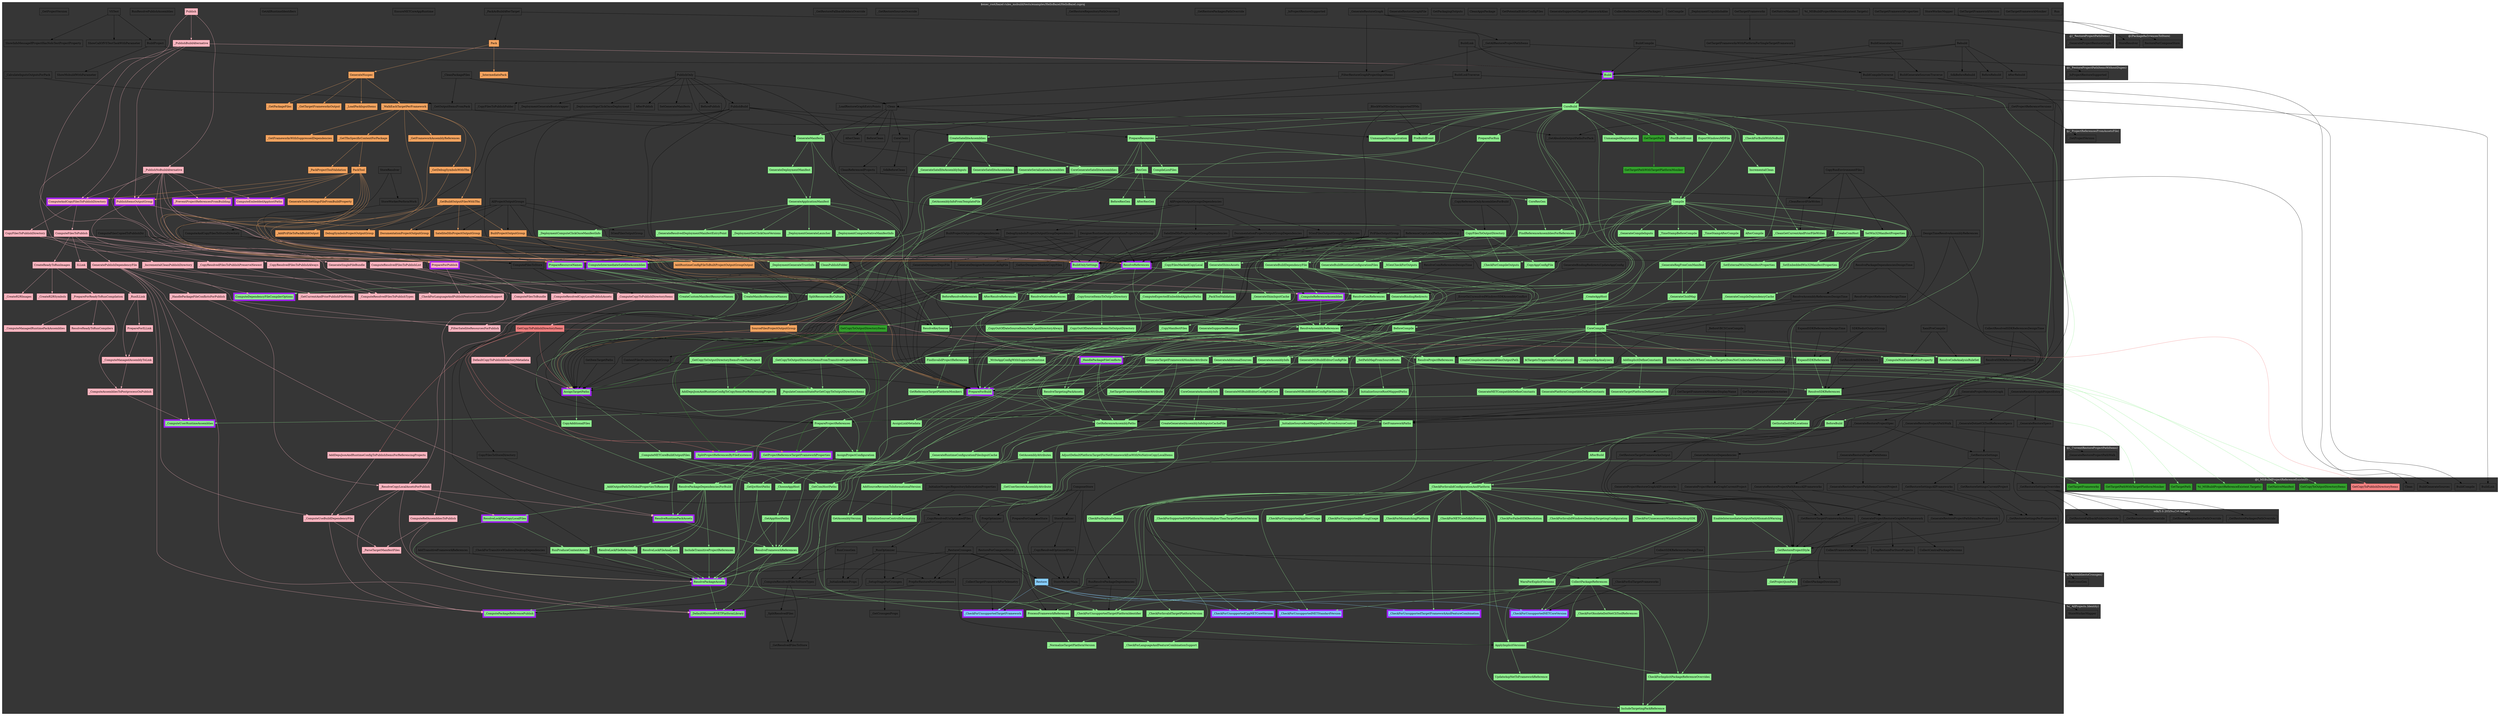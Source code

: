 digraph g {
	ranksep=1.8
fillcolor=grey21 style=filled
fontcolor=gray92
	node [shape=box style=filled]
	subgraph cluster_1 {
		label=<$exec_root/bazel-rules_msbuild/tests/examples/HelloBazel/HelloBazel.csproj<br/>>
		_CheckForUnsupportedTargetFramework1 [style="filled" fillcolor="skyblue1" penwidth=8.0 color=purple label=<_CheckForUnsupportedTargetFramework>]
		_CheckForInvalidConfigurationAndPlatform1 [style="filled" fillcolor="lightgreen" label=<_CheckForInvalidConfigurationAndPlatform>]
		_CheckForInvalidConfigurationAndPlatform1 -> _CheckForUnsupportedTargetFramework1 [color="lightgreen"]
		_CheckForInvalidConfigurationAndPlatform1 -> _CheckForUnsupportedTargetPlatformIdentifier1 [color="lightgreen"]
		_CheckForInvalidConfigurationAndPlatform1 -> _CheckForUnsupportedNETCoreVersion1 [color="lightgreen"]
		_CheckForInvalidConfigurationAndPlatform1 -> _CheckForUnsupportedCppNETCoreVersion1 [color="lightgreen"]
		_CheckForInvalidConfigurationAndPlatform1 -> _CheckForUnsupportedNETStandardVersion1 [color="lightgreen"]
		_CheckForInvalidConfigurationAndPlatform1 -> _CheckForUnsupportedTargetFrameworkAndFeatureCombination1 [color="lightgreen"]
		_CheckForInvalidConfigurationAndPlatform1 -> _CheckForSupportedOSPlatformVersionHigherThanTargetPlatformVersion1 [color="lightgreen"]
		_CheckForInvalidConfigurationAndPlatform1 -> _CheckForInvalidTargetPlatformVersion1 [color="lightgreen"]
		_CheckForInvalidConfigurationAndPlatform1 -> _CheckForUnsupportedAppHostUsage1 [color="lightgreen"]
		_CheckForInvalidConfigurationAndPlatform1 -> _CheckForUnsupportedHostingUsage1 [color="lightgreen"]
		_CheckForInvalidConfigurationAndPlatform1 -> _CheckForMismatchingPlatform1 [color="lightgreen"]
		_CheckForInvalidConfigurationAndPlatform1 -> _CheckForLanguageAndFeatureCombinationSupport1 [color="lightgreen"]
		_CheckForInvalidConfigurationAndPlatform1 -> _CheckForNETCoreSdkIsPreview1 [color="lightgreen"]
		_CheckForInvalidConfigurationAndPlatform1 -> EnableIntermediateOutputPathMismatchWarning1 [color="lightgreen"]
		_CheckForInvalidConfigurationAndPlatform1 -> ApplyImplicitVersions1 [color="lightgreen"]
		_CheckForInvalidConfigurationAndPlatform1 -> WarnForExplicitVersions1 [color="lightgreen"]
		_CheckForInvalidConfigurationAndPlatform1 -> CheckForImplicitPackageReferenceOverrides1 [color="lightgreen"]
		_CheckForInvalidConfigurationAndPlatform1 -> CheckForDuplicateItems1 [color="lightgreen"]
		_CheckForInvalidConfigurationAndPlatform1 -> _CheckForFailedSDKResolution1 [color="lightgreen"]
		_CheckForInvalidConfigurationAndPlatform1 -> _CheckForInvalidWindowsDesktopTargetingConfiguration1 [color="lightgreen"]
		_CheckForInvalidConfigurationAndPlatform1 -> _CheckForUnnecessaryWindowsDesktopSDK1 [color="lightgreen"]
		_CheckForInvalidConfigurationAndPlatform1 -> ProcessFrameworkReferences1 [color="lightgreen"]
		_CheckForInvalidConfigurationAndPlatform1 -> IncludeTargetingPackReference1 [color="lightgreen"]
		RunResolvePackageDependencies1 [style="" label=<RunResolvePackageDependencies>]
		RunResolvePackageDependencies1 -> _CheckForUnsupportedTargetFramework1 []
		RunResolvePackageDependencies1 -> _CheckForUnsupportedTargetPlatformIdentifier1 []
		GetFrameworkPaths1 [style="filled" fillcolor="lightgreen" label=<GetFrameworkPaths>]
		GetFrameworkPaths1 -> _CheckForUnsupportedTargetFramework1 [color="lightgreen"]
		GetFrameworkPaths1 -> _CheckForUnsupportedTargetPlatformIdentifier1 [color="lightgreen"]
		GetReferenceAssemblyPaths1 [style="filled" fillcolor="lightgreen" label=<GetReferenceAssemblyPaths>]
		GetReferenceAssemblyPaths1 -> _CheckForUnsupportedTargetFramework1 [color="lightgreen"]
		GetReferenceAssemblyPaths1 -> _CheckForUnsupportedTargetPlatformIdentifier1 [color="lightgreen"]
		Restore1 [style="filled" fillcolor="skyblue1" label=<Restore>]
		Restore1 -> _CheckForUnsupportedTargetFramework1 [color="skyblue1"]
		Restore1 -> _CheckForUnsupportedNETCoreVersion1 [color="skyblue1"]
		Restore1 -> _CheckForUnsupportedCppNETCoreVersion1 [color="skyblue1"]
		Restore1 -> _CheckForUnsupportedNETStandardVersion1 [color="skyblue1"]
		Restore1 -> _CheckForUnsupportedTargetFrameworkAndFeatureCombination1 [color="skyblue1"]
		_CheckForUnsupportedTargetPlatformIdentifier1 [style="filled" fillcolor="lightgreen" label=<_CheckForUnsupportedTargetPlatformIdentifier>]
		CollectPackageReferences1 [style="filled" fillcolor="lightgreen" label=<CollectPackageReferences>]
		CollectPackageReferences1 -> _CheckForUnsupportedTargetPlatformIdentifier1 [color="lightgreen"]
		CollectPackageReferences1 -> _CheckForUnsupportedNETCoreVersion1 [color="lightgreen"]
		CollectPackageReferences1 -> _CheckForUnsupportedCppNETCoreVersion1 [color="lightgreen"]
		CollectPackageReferences1 -> _CheckForUnsupportedNETStandardVersion1 [color="lightgreen"]
		CollectPackageReferences1 -> _CheckForUnsupportedTargetFrameworkAndFeatureCombination1 [color="lightgreen"]
		CollectPackageReferences1 -> ApplyImplicitVersions1 [color="lightgreen"]
		CollectPackageReferences1 -> CheckForImplicitPackageReferenceOverrides1 [color="lightgreen"]
		CollectPackageReferences1 -> ProcessFrameworkReferences1 [color="lightgreen"]
		CollectPackageReferences1 -> IncludeTargetingPackReference1 [color="lightgreen"]
		CollectPackageReferences1 -> _CheckForObsoleteDotNetCliToolReferences1 [color="lightgreen"]
		_CollectTargetFrameworkForTelemetry1 [style="" label=<_CollectTargetFrameworkForTelemetry>]
		_CollectTargetFrameworkForTelemetry1 -> _CheckForUnsupportedTargetFramework1 []
		_CheckForUnsupportedNETCoreVersion1 [style="filled" fillcolor="skyblue1" penwidth=8.0 color=purple label=<_CheckForUnsupportedNETCoreVersion>]
		_CheckForUnsupportedCppNETCoreVersion1 [style="filled" fillcolor="skyblue1" penwidth=8.0 color=purple label=<_CheckForUnsupportedCppNETCoreVersion>]
		_CheckForUnsupportedNETStandardVersion1 [style="filled" fillcolor="skyblue1" penwidth=8.0 color=purple label=<_CheckForUnsupportedNETStandardVersion>]
		_CheckForUnsupportedTargetFrameworkAndFeatureCombination1 [style="filled" fillcolor="skyblue1" penwidth=8.0 color=purple label=<_CheckForUnsupportedTargetFrameworkAndFeatureCombination>]
		_CheckForSupportedOSPlatformVersionHigherThanTargetPlatformVersion1 [style="filled" fillcolor="lightgreen" label=<_CheckForSupportedOSPlatformVersionHigherThanTargetPlatformVersion>]
		_NormalizeTargetPlatformVersion1 [style="filled" fillcolor="lightgreen" label=<_NormalizeTargetPlatformVersion>]
		ProcessFrameworkReferences1 [style="filled" fillcolor="lightgreen" label=<ProcessFrameworkReferences>]
		ProcessFrameworkReferences1 -> _NormalizeTargetPlatformVersion1 [color="lightgreen"]
		ProcessFrameworkReferences1 -> _CheckForLanguageAndFeatureCombinationSupport1 [color="lightgreen"]
		ProcessFrameworkReferences1 -> ApplyImplicitVersions1 [color="lightgreen"]
		_CheckForInvalidTargetPlatformVersion1 [style="filled" fillcolor="lightgreen" label=<_CheckForInvalidTargetPlatformVersion>]
		_CheckForInvalidTargetPlatformVersion1 -> _NormalizeTargetPlatformVersion1 [color="lightgreen"]
		_CheckForUnsupportedAppHostUsage1 [style="filled" fillcolor="lightgreen" label=<_CheckForUnsupportedAppHostUsage>]
		_CheckForUnsupportedHostingUsage1 [style="filled" fillcolor="lightgreen" label=<_CheckForUnsupportedHostingUsage>]
		_CheckForMismatchingPlatform1 [style="filled" fillcolor="lightgreen" label=<_CheckForMismatchingPlatform>]
		_CheckForLanguageAndFeatureCombinationSupport1 [style="filled" fillcolor="lightgreen" label=<_CheckForLanguageAndFeatureCombinationSupport>]
		_CheckForNETCoreSdkIsPreview1 [style="filled" fillcolor="lightgreen" label=<_CheckForNETCoreSdkIsPreview>]
		AdjustDefaultPlatformTargetForNetFrameworkExeWithNoNativeCopyLocalItems1 [style="filled" fillcolor="lightgreen" label=<AdjustDefaultPlatformTargetForNetFrameworkExeWithNoNativeCopyLocalItems>]
		AdjustDefaultPlatformTargetForNetFrameworkExeWithNoNativeCopyLocalItems1 -> ResolvePackageAssets1 [color="lightgreen"]
		ResolvePackageAssets1 [style="filled" fillcolor="lightgreen" penwidth=8.0 color=purple label=<ResolvePackageAssets>]
		ResolvePackageAssets1 -> ProcessFrameworkReferences1 [color="lightgreen"]
		ResolvePackageAssets1 -> _DefaultMicrosoftNETPlatformLibrary1 [color="lightgreen"]
		ResolvePackageAssets1 -> _ComputePackageReferencePublish1 [color="lightgreen"]
		CoreCompile1 [style="filled" fillcolor="lightgreen" label=<CoreCompile>]
		CoreCompile1 -> AdjustDefaultPlatformTargetForNetFrameworkExeWithNoNativeCopyLocalItems1 [color="lightgreen"]
		CoreCompile1 -> AddImplicitDefineConstants1 [color="lightgreen"]
		CoreCompile1 -> ShimReferencePathsWhenCommonTargetsDoesNotUnderstandReferenceAssemblies1 [color="lightgreen"]
		CoreCompile1 -> _ComputeSkipAnalyzers1 [color="lightgreen"]
		CoreCompile1 -> GenerateMSBuildEditorConfigFile1 [color="lightgreen"]
		CoreCompile1 -> _SetPathMapFromSourceRoots1 [color="lightgreen"]
		CoreCompile1 -> CreateCompilerGeneratedFilesOutputPath1 [color="lightgreen"]
		CoreCompile1 -> _ComputeNonExistentFileProperty1 [color="lightgreen"]
		CoreCompile1 -> ResolveCodeAnalysisRuleSet1 [color="lightgreen"]
		CoreCompile1 -> __TargetsTriggeredByCompilation_1 [color="lightgreen"]
		CoreCompile1 -> CheckForDuplicateItems1 [color="lightgreen"]
		CoreCompile1 -> GenerateAssemblyInfo1 [color="lightgreen"]
		_CheckForEolTargetFrameworks1 [style="" label=<_CheckForEolTargetFrameworks>]
		_CheckForEolTargetFrameworks1 -> _CheckForUnsupportedNETCoreVersion1 []
		GenerateTargetPlatformDefineConstants1 [style="filled" fillcolor="lightgreen" label=<GenerateTargetPlatformDefineConstants>]
		GenerateNETCompatibleDefineConstants1 [style="filled" fillcolor="lightgreen" label=<GenerateNETCompatibleDefineConstants>]
		GeneratePlatformCompatibleDefineConstants1 [style="filled" fillcolor="lightgreen" label=<GeneratePlatformCompatibleDefineConstants>]
		AddImplicitDefineConstants1 [style="filled" fillcolor="lightgreen" label=<AddImplicitDefineConstants>]
		AddImplicitDefineConstants1 -> GenerateTargetPlatformDefineConstants1 [color="lightgreen"]
		AddImplicitDefineConstants1 -> GenerateNETCompatibleDefineConstants1 [color="lightgreen"]
		AddImplicitDefineConstants1 -> GeneratePlatformCompatibleDefineConstants1 [color="lightgreen"]
		CreateManifestResourceNames1 [style="filled" fillcolor="lightgreen" label=<CreateManifestResourceNames>]
		ResolveCodeAnalysisRuleSet1 [style="filled" fillcolor="lightgreen" label=<ResolveCodeAnalysisRuleSet>]
		XamlPreCompile1 [style="" label=<XamlPreCompile>]
		XamlPreCompile1 -> _ComputeNonExistentFileProperty1 []
		XamlPreCompile1 -> ResolveCodeAnalysisRuleSet1 []
		_ComputeNonExistentFileProperty1 [style="filled" fillcolor="lightgreen" label=<_ComputeNonExistentFileProperty>]
		ShimReferencePathsWhenCommonTargetsDoesNotUnderstandReferenceAssemblies1 [style="filled" fillcolor="lightgreen" label=<ShimReferencePathsWhenCommonTargetsDoesNotUnderstandReferenceAssemblies>]
		_BeforeVBCSCoreCompile1 [style="" label=<_BeforeVBCSCoreCompile>]
		_BeforeVBCSCoreCompile1 -> ShimReferencePathsWhenCommonTargetsDoesNotUnderstandReferenceAssemblies1 []
		_ComputeSkipAnalyzers1 [style="filled" fillcolor="lightgreen" label=<_ComputeSkipAnalyzers>]
		GenerateMSBuildEditorConfigFile1 [style="filled" fillcolor="lightgreen" label=<GenerateMSBuildEditorConfigFile>]
		GenerateMSBuildEditorConfigFile1 -> PrepareForBuild1 [color="lightgreen"]
		GenerateMSBuildEditorConfigFile1 -> GenerateMSBuildEditorConfigFileShouldRun1 [color="lightgreen"]
		GenerateMSBuildEditorConfigFile1 -> GenerateMSBuildEditorConfigFileCore1 [color="lightgreen"]
		PrepareForBuild1 [style="filled" fillcolor="lightgreen" penwidth=8.0 color=purple label=<PrepareForBuild>]
		PrepareForBuild1 -> GetFrameworkPaths1 [color="lightgreen"]
		PrepareForBuild1 -> GetReferenceAssemblyPaths1 [color="lightgreen"]
		PrepareForBuild1 -> AssignLinkMetadata1 [color="lightgreen"]
		GenerateMSBuildEditorConfigFileShouldRun1 [style="filled" fillcolor="lightgreen" label=<GenerateMSBuildEditorConfigFileShouldRun>]
		GenerateMSBuildEditorConfigFileCore1 [style="filled" fillcolor="lightgreen" label=<GenerateMSBuildEditorConfigFileCore>]
		BeforeCompile1 [style="filled" fillcolor="lightgreen" label=<BeforeCompile>]
		BeforeCompile1 -> GenerateMSBuildEditorConfigFile1 [color="lightgreen"]
		BeforeCompile1 -> GenerateTargetFrameworkMonikerAttribute1 [color="lightgreen"]
		BeforeCompile1 -> GenerateAdditionalSources1 [color="lightgreen"]
		BeforeCompile1 -> GenerateAssemblyInfo1 [color="lightgreen"]
		InitializeSourceRootMappedPaths1 [style="filled" fillcolor="lightgreen" label=<InitializeSourceRootMappedPaths>]
		InitializeSourceRootMappedPaths1 -> _InitializeSourceRootMappedPathsFromSourceControl1 [color="lightgreen"]
		_InitializeSourceRootMappedPathsFromSourceControl1 [style="filled" fillcolor="lightgreen" label=<_InitializeSourceRootMappedPathsFromSourceControl>]
		_InitializeSourceRootMappedPathsFromSourceControl1 -> InitializeSourceControlInformation1 [color="lightgreen"]
		InitializeSourceControlInformation1 [style="filled" fillcolor="lightgreen" label=<InitializeSourceControlInformation>]
		_SetPathMapFromSourceRoots1 [style="filled" fillcolor="lightgreen" label=<_SetPathMapFromSourceRoots>]
		_SetPathMapFromSourceRoots1 -> InitializeSourceRootMappedPaths1 [color="lightgreen"]
		CopyAdditionalFiles1 [style="filled" fillcolor="lightgreen" label=<CopyAdditionalFiles>]
		AssignTargetPaths1 [style="filled" fillcolor="lightgreen" penwidth=8.0 color=purple label=<AssignTargetPaths>]
		AssignTargetPaths1 -> CopyAdditionalFiles1 [color="lightgreen"]
		AssignTargetPaths1 -> _ComputeNETCoreBuildOutputFiles1 [color="lightgreen"]
		CreateCompilerGeneratedFilesOutputPath1 [style="filled" fillcolor="lightgreen" label=<CreateCompilerGeneratedFilesOutputPath>]
		__TargetsTriggeredByCompilation_1 [style="filled" fillcolor="lightgreen" label=<$(TargetsTriggeredByCompilation)>]
		_AddOutputPathToGlobalPropertiesToRemove1 [style="filled" fillcolor="lightgreen" label=<_AddOutputPathToGlobalPropertiesToRemove>]
		BeforeBuild1 [style="filled" fillcolor="lightgreen" label=<BeforeBuild>]
		BeforeBuild1 -> _CheckForInvalidConfigurationAndPlatform1 [color="lightgreen"]
		CoreBuild1 [style="filled" fillcolor="lightgreen" label=<CoreBuild>]
		CoreBuild1 -> _CheckForInvalidConfigurationAndPlatform1 [color="lightgreen"]
		CoreBuild1 -> _CheckForBuildWithNoBuild1 [color="lightgreen"]
		CoreBuild1 -> BuildOnlySettings1 [color="lightgreen"]
		CoreBuild1 -> PrepareForBuild1 [color="lightgreen"]
		CoreBuild1 -> PreBuildEvent1 [color="lightgreen"]
		CoreBuild1 -> ResolveReferences1 [color="lightgreen"]
		CoreBuild1 -> PrepareResources1 [color="lightgreen"]
		CoreBuild1 -> ResolveKeySource1 [color="lightgreen"]
		CoreBuild1 -> Compile1 [color="lightgreen"]
		CoreBuild1 -> ExportWindowsMDFile1 [color="lightgreen"]
		CoreBuild1 -> UnmanagedUnregistration1 [color="lightgreen"]
		CoreBuild1 -> GenerateSerializationAssemblies1 [color="lightgreen"]
		CoreBuild1 -> CreateSatelliteAssemblies1 [color="lightgreen"]
		CoreBuild1 -> GenerateManifests1 [color="lightgreen"]
		CoreBuild1 -> GetTargetPath1 [color="lightgreen"]
		CoreBuild1 -> PrepareForRun1 [color="lightgreen"]
		CoreBuild1 -> UnmanagedRegistration1 [color="lightgreen"]
		CoreBuild1 -> IncrementalClean1 [color="lightgreen"]
		CoreBuild1 -> PostBuildEvent1 [color="lightgreen"]
		CoreBuild1 -> GenerateBuildDependencyFile1 [color="lightgreen"]
		CoreBuild1 -> GenerateBuildRuntimeConfigurationFiles1 [color="lightgreen"]
		AfterBuild1 [style="filled" fillcolor="lightgreen" label=<AfterBuild>]
		AfterBuild1 -> _CheckForInvalidConfigurationAndPlatform1 [color="lightgreen"]
		Build1 [style="filled" fillcolor="lightgreen" penwidth=8.0 color=purple label=<Build>]
		Build1 -> BeforeBuild1 [color="lightgreen"]
		Build1 -> CoreBuild1 [color="lightgreen"]
		Build1 -> AfterBuild1 [color="lightgreen"]
		_CheckForBuildWithNoBuild1 [style="filled" fillcolor="lightgreen" label=<_CheckForBuildWithNoBuild>]
		BuildOnlySettings1 [style="filled" fillcolor="lightgreen" penwidth=8.0 color=purple label=<BuildOnlySettings>]
		PreBuildEvent1 [style="filled" fillcolor="lightgreen" label=<PreBuildEvent>]
		ResolveReferences1 [style="filled" fillcolor="lightgreen" penwidth=8.0 color=purple label=<ResolveReferences>]
		ResolveReferences1 -> BeforeResolveReferences1 [color="lightgreen"]
		ResolveReferences1 -> AssignProjectConfiguration1 [color="lightgreen"]
		ResolveReferences1 -> ResolveProjectReferences1 [color="lightgreen"]
		ResolveReferences1 -> FindInvalidProjectReferences1 [color="lightgreen"]
		ResolveReferences1 -> ResolveNativeReferences1 [color="lightgreen"]
		ResolveReferences1 -> ResolveAssemblyReferences1 [color="lightgreen"]
		ResolveReferences1 -> GenerateBindingRedirects1 [color="lightgreen"]
		ResolveReferences1 -> ResolveComReferences1 [color="lightgreen"]
		ResolveReferences1 -> AfterResolveReferences1 [color="lightgreen"]
		PrepareResources1 [style="filled" fillcolor="lightgreen" label=<PrepareResources>]
		PrepareResources1 -> ResolvePackageDependenciesForBuild1 [color="lightgreen"]
		PrepareResources1 -> _HandlePackageFileConflicts1 [color="lightgreen"]
		PrepareResources1 -> PrepareResourceNames1 [color="lightgreen"]
		PrepareResources1 -> ResGen1 [color="lightgreen"]
		PrepareResources1 -> CompileLicxFiles1 [color="lightgreen"]
		ResolveKeySource1 [style="filled" fillcolor="lightgreen" label=<ResolveKeySource>]
		Compile1 [style="filled" fillcolor="lightgreen" label=<Compile>]
		Compile1 -> ResolveReferences1 [color="lightgreen"]
		Compile1 -> ResolveKeySource1 [color="lightgreen"]
		Compile1 -> SetWin32ManifestProperties1 [color="lightgreen"]
		Compile1 -> FindReferenceAssembliesForReferences1 [color="lightgreen"]
		Compile1 -> _GenerateCompileInputs1 [color="lightgreen"]
		Compile1 -> BeforeCompile1 [color="lightgreen"]
		Compile1 -> _TimeStampBeforeCompile1 [color="lightgreen"]
		Compile1 -> _GenerateCompileDependencyCache1 [color="lightgreen"]
		Compile1 -> CoreCompile1 [color="lightgreen"]
		Compile1 -> _TimeStampAfterCompile1 [color="lightgreen"]
		Compile1 -> AfterCompile1 [color="lightgreen"]
		Compile1 -> _CreateAppHost1 [color="lightgreen"]
		Compile1 -> _CreateComHost1 [color="lightgreen"]
		Compile1 -> _GetIjwHostPaths1 [color="lightgreen"]
		ExportWindowsMDFile1 [style="filled" fillcolor="lightgreen" label=<ExportWindowsMDFile>]
		ExportWindowsMDFile1 -> Compile1 [color="lightgreen"]
		UnmanagedUnregistration1 [style="filled" fillcolor="lightgreen" label=<UnmanagedUnregistration>]
		GenerateSerializationAssemblies1 [style="filled" fillcolor="lightgreen" label=<GenerateSerializationAssemblies>]
		GenerateSerializationAssemblies1 -> AssignTargetPaths1 [color="lightgreen"]
		GenerateSerializationAssemblies1 -> Compile1 [color="lightgreen"]
		GenerateSerializationAssemblies1 -> ResolveKeySource1 [color="lightgreen"]
		CreateSatelliteAssemblies1 [style="filled" fillcolor="lightgreen" label=<CreateSatelliteAssemblies>]
		CreateSatelliteAssemblies1 -> _GenerateSatelliteAssemblyInputs1 [color="lightgreen"]
		CreateSatelliteAssemblies1 -> ComputeIntermediateSatelliteAssemblies1 [color="lightgreen"]
		CreateSatelliteAssemblies1 -> GenerateSatelliteAssemblies1 [color="lightgreen"]
		CreateSatelliteAssemblies1 -> CoreGenerateSatelliteAssemblies1 [color="lightgreen"]
		GenerateManifests1 [style="filled" fillcolor="lightgreen" label=<GenerateManifests>]
		GenerateManifests1 -> SetWin32ManifestProperties1 [color="lightgreen"]
		GenerateManifests1 -> GenerateApplicationManifest1 [color="lightgreen"]
		GenerateManifests1 -> GenerateDeploymentManifest1 [color="lightgreen"]
		GetTargetPath1 [style="filled" fillcolor="#33a02c" label=<GetTargetPath>]
		GetTargetPath1 -> GetTargetPathWithTargetPlatformMoniker1 [color="#33a02c"]
		PrepareForRun1 [style="filled" fillcolor="lightgreen" label=<PrepareForRun>]
		PrepareForRun1 -> CopyFilesToOutputDirectory1 [color="lightgreen"]
		UnmanagedRegistration1 [style="filled" fillcolor="lightgreen" label=<UnmanagedRegistration>]
		IncrementalClean1 [style="filled" fillcolor="lightgreen" label=<IncrementalClean>]
		IncrementalClean1 -> _CleanGetCurrentAndPriorFileWrites1 [color="lightgreen"]
		PostBuildEvent1 [style="filled" fillcolor="lightgreen" label=<PostBuildEvent>]
		GenerateBuildDependencyFile1 [style="filled" fillcolor="lightgreen" label=<GenerateBuildDependencyFile>]
		GenerateBuildDependencyFile1 -> _DefaultMicrosoftNETPlatformLibrary1 [color="lightgreen"]
		GenerateBuildDependencyFile1 -> _HandlePackageFileConflicts1 [color="lightgreen"]
		GenerateBuildDependencyFile1 -> _ComputeReferenceAssemblies1 [color="lightgreen"]
		GenerateBuildDependencyFile1 -> _ComputeUserRuntimeAssemblies1 [color="lightgreen"]
		GenerateBuildDependencyFile1 -> ResolveRuntimePackAssets1 [color="lightgreen"]
		GenerateBuildDependencyFile1 -> _ComputePackageReferencePublish1 [color="lightgreen"]
		GenerateBuildDependencyFile1 -> ComputeDependencyFileCompilerOptions1 [color="lightgreen"]
		GenerateBuildRuntimeConfigurationFiles1 [style="filled" fillcolor="lightgreen" label=<GenerateBuildRuntimeConfigurationFiles>]
		GenerateBuildRuntimeConfigurationFiles1 -> _GenerateRuntimeConfigurationFilesInputCache1 [color="lightgreen"]
		Rebuild1 [style="" label=<Rebuild>]
		Rebuild1 -> _SdkBeforeRebuild1 []
		Rebuild1 -> BeforeRebuild1 []
		Rebuild1 -> Clean1 []
		Rebuild1 -> Build1 []
		Rebuild1 -> AfterRebuild1 []
		_SdkBeforeRebuild1 [style="" label=<_SdkBeforeRebuild>]
		BeforeRebuild1 [style="" label=<BeforeRebuild>]
		Clean1 [style="" label=<Clean>]
		Clean1 -> BeforeClean1 []
		Clean1 -> UnmanagedUnregistration1 []
		Clean1 -> CoreClean1 []
		Clean1 -> CleanReferencedProjects1 []
		Clean1 -> CleanPublishFolder1 []
		Clean1 -> AfterClean1 []
		AfterRebuild1 [style="" label=<AfterRebuild>]
		BuildGenerateSources1 [style="" label=<BuildGenerateSources>]
		BuildGenerateSources1 -> BuildGenerateSourcesTraverse1 []
		BuildGenerateSources1 -> Build1 []
		BuildGenerateSourcesTraverse1 [style="" label=<BuildGenerateSourcesTraverse>]
		BuildGenerateSourcesTraverse1 -> PrepareProjectReferences1 []
		PrepareProjectReferences1 [style="filled" fillcolor="lightgreen" label=<PrepareProjectReferences>]
		PrepareProjectReferences1 -> AssignProjectConfiguration1 [color="lightgreen"]
		PrepareProjectReferences1 -> _SplitProjectReferencesByFileExistence1 [color="lightgreen"]
		PrepareProjectReferences1 -> _GetProjectReferenceTargetFrameworkProperties1 [color="lightgreen"]
		BuildCompile1 [style="" label=<BuildCompile>]
		BuildCompile1 -> BuildCompileTraverse1 []
		BuildCompile1 -> Build1 []
		BuildCompileTraverse1 [style="" label=<BuildCompileTraverse>]
		BuildCompileTraverse1 -> PrepareProjectReferences1 []
		BuildLink1 [style="" label=<BuildLink>]
		BuildLink1 -> BuildLinkTraverse1 []
		BuildLink1 -> Build1 []
		BuildLinkTraverse1 [style="" label=<BuildLinkTraverse>]
		BuildLinkTraverse1 -> PrepareProjectReferences1 []
		CopyRunEnvironmentFiles1 [style="" label=<CopyRunEnvironmentFiles>]
		CopyRunEnvironmentFiles1 -> PrepareForBuild1 []
		CopyRunEnvironmentFiles1 -> SetWin32ManifestProperties1 []
		CopyRunEnvironmentFiles1 -> _CopyAppConfigFile1 []
		CopyRunEnvironmentFiles1 -> _CleanRecordFileWrites1 []
		SetWin32ManifestProperties1 [style="filled" fillcolor="lightgreen" label=<SetWin32ManifestProperties>]
		SetWin32ManifestProperties1 -> ResolveComReferences1 [color="lightgreen"]
		SetWin32ManifestProperties1 -> ResolveNativeReferences1 [color="lightgreen"]
		SetWin32ManifestProperties1 -> _SetExternalWin32ManifestProperties1 [color="lightgreen"]
		SetWin32ManifestProperties1 -> _SetEmbeddedWin32ManifestProperties1 [color="lightgreen"]
		_CopyAppConfigFile1 [style="filled" fillcolor="lightgreen" label=<_CopyAppConfigFile>]
		_CleanRecordFileWrites1 [style="" label=<_CleanRecordFileWrites>]
		_CleanRecordFileWrites1 -> _CleanGetCurrentAndPriorFileWrites1 []
		Run1 [style="" label=<Run>]
		AssignLinkMetadata1 [style="filled" fillcolor="lightgreen" label=<AssignLinkMetadata>]
		GetTargetFrameworkMoniker1 [style="" label=<GetTargetFrameworkMoniker>]
		GetTargetFrameworkMonikerDisplayName1 [style="" label=<GetTargetFrameworkMonikerDisplayName>]
		GetTargetFrameworkMonikerDisplayName1 -> GetFrameworkPaths1 []
		GetTargetFrameworkMonikerDisplayName1 -> GetReferenceAssemblyPaths1 []
		GetTargetFrameworkDirectories1 [style="" label=<GetTargetFrameworkDirectories>]
		GetTargetFrameworkDirectories1 -> GetFrameworkPaths1 []
		GetTargetFrameworkDirectories1 -> GetReferenceAssemblyPaths1 []
		GetTargetFrameworkVersion1 [style="" label=<GetTargetFrameworkVersion>]
		BeforeResolveReferences1 [style="filled" fillcolor="lightgreen" label=<BeforeResolveReferences>]
		AssignProjectConfiguration1 [style="filled" fillcolor="lightgreen" label=<AssignProjectConfiguration>]
		AssignProjectConfiguration1 -> ResolvePackageDependenciesForBuild1 [color="lightgreen"]
		ResolveProjectReferences1 [style="filled" fillcolor="lightgreen" label=<ResolveProjectReferences>]
		ResolveProjectReferences1 -> PrepareProjectReferences1 [color="lightgreen"]
		FindInvalidProjectReferences1 [style="filled" fillcolor="lightgreen" label=<FindInvalidProjectReferences>]
		FindInvalidProjectReferences1 -> GetReferenceTargetPlatformMonikers1 [color="lightgreen"]
		ResolveNativeReferences1 [style="filled" fillcolor="lightgreen" label=<ResolveNativeReferences>]
		ResolveNativeReferences1 -> ResolveProjectReferences1 [color="lightgreen"]
		ResolveAssemblyReferences1 [style="filled" fillcolor="lightgreen" label=<ResolveAssemblyReferences>]
		ResolveAssemblyReferences1 -> ResolveProjectReferences1 [color="lightgreen"]
		ResolveAssemblyReferences1 -> FindInvalidProjectReferences1 [color="lightgreen"]
		ResolveAssemblyReferences1 -> GetFrameworkPaths1 [color="lightgreen"]
		ResolveAssemblyReferences1 -> GetReferenceAssemblyPaths1 [color="lightgreen"]
		ResolveAssemblyReferences1 -> PrepareForBuild1 [color="lightgreen"]
		ResolveAssemblyReferences1 -> ResolveSDKReferences1 [color="lightgreen"]
		ResolveAssemblyReferences1 -> ExpandSDKReferences1 [color="lightgreen"]
		ResolveAssemblyReferences1 -> ResolvePackageDependenciesForBuild1 [color="lightgreen"]
		ResolveAssemblyReferences1 -> _HandlePackageFileConflicts1 [color="lightgreen"]
		ResolveAssemblyReferences1 -> ResolveTargetingPackAssets1 [color="lightgreen"]
		GenerateBindingRedirects1 [style="filled" fillcolor="lightgreen" label=<GenerateBindingRedirects>]
		GenerateBindingRedirects1 -> GenerateSupportedRuntime1 [color="lightgreen"]
		ResolveComReferences1 [style="filled" fillcolor="lightgreen" label=<ResolveComReferences>]
		ResolveComReferences1 -> PrepareForBuild1 [color="lightgreen"]
		ResolveComReferences1 -> ResolveKeySource1 [color="lightgreen"]
		ResolveComReferences1 -> ResolveAssemblyReferences1 [color="lightgreen"]
		AfterResolveReferences1 [style="filled" fillcolor="lightgreen" label=<AfterResolveReferences>]
		_SplitProjectReferencesByFileExistence1 [style="filled" fillcolor="lightgreen" penwidth=8.0 color=purple label=<_SplitProjectReferencesByFileExistence>]
		_GetProjectReferenceTargetFrameworkProperties1 [style="filled" fillcolor="lightgreen" penwidth=8.0 color=purple label=<_GetProjectReferenceTargetFrameworkProperties>]
		_GetProjectReferenceTargetFrameworkProperties1 -> _AddOutputPathToGlobalPropertiesToRemove1 [color="lightgreen"]
		GetTargetFrameworks1 [style="" label=<GetTargetFrameworks>]
		GetTargetFrameworks1 -> GetTargetFrameworksWithPlatformForSingleTargetFramework1 []
		GetTargetFrameworksWithPlatformForSingleTargetFramework1 [style="" label=<GetTargetFrameworksWithPlatformForSingleTargetFramework>]
		GetTargetFrameworkProperties1 [style="" label=<GetTargetFrameworkProperties>]
		___MSBuildProjectReferenceExistent_Targets_1 [style="" label=<%(_MSBuildProjectReferenceExistent.Targets)>]
		GetNativeManifest1 [style="" label=<GetNativeManifest>]
		ResolveProjectReferencesDesignTime1 [style="" label=<ResolveProjectReferencesDesignTime>]
		ResolveProjectReferencesDesignTime1 -> ResolveProjectReferences1 []
		ResolveProjectReferencesDesignTime1 -> ResolveAssemblyReferences1 []
		ExpandSDKReferencesDesignTime1 [style="" label=<ExpandSDKReferencesDesignTime>]
		ExpandSDKReferencesDesignTime1 -> ExpandSDKReferences1 []
		ExpandSDKReferences1 [style="filled" fillcolor="lightgreen" label=<ExpandSDKReferences>]
		ExpandSDKReferences1 -> ResolveSDKReferences1 [color="lightgreen"]
		GetTargetPathWithTargetPlatformMoniker1 [style="filled" fillcolor="#33a02c" label=<GetTargetPathWithTargetPlatformMoniker>]
		ResolveSDKReferences1 [style="filled" fillcolor="lightgreen" label=<ResolveSDKReferences>]
		ResolveSDKReferences1 -> GetInstalledSDKLocations1 [color="lightgreen"]
		ResolvePackageDependenciesForBuild1 [style="filled" fillcolor="lightgreen" label=<ResolvePackageDependenciesForBuild>]
		ResolvePackageDependenciesForBuild1 -> ResolveLockFileReferences1 [color="lightgreen"]
		ResolvePackageDependenciesForBuild1 -> ResolveLockFileAnalyzers1 [color="lightgreen"]
		ResolvePackageDependenciesForBuild1 -> ResolveLockFileCopyLocalFiles1 [color="lightgreen"]
		ResolvePackageDependenciesForBuild1 -> ResolveRuntimePackAssets1 [color="lightgreen"]
		ResolvePackageDependenciesForBuild1 -> RunProduceContentAssets1 [color="lightgreen"]
		ResolvePackageDependenciesForBuild1 -> IncludeTransitiveProjectReferences1 [color="lightgreen"]
		_HandlePackageFileConflicts1 [style="filled" fillcolor="lightgreen" penwidth=8.0 color=purple label=<_HandlePackageFileConflicts>]
		_HandlePackageFileConflicts1 -> GetFrameworkPaths1 [color="lightgreen"]
		_HandlePackageFileConflicts1 -> GetReferenceAssemblyPaths1 [color="lightgreen"]
		_HandlePackageFileConflicts1 -> ResolveTargetingPackAssets1 [color="lightgreen"]
		ResolveTargetingPackAssets1 [style="filled" fillcolor="lightgreen" label=<ResolveTargetingPackAssets>]
		ResolveTargetingPackAssets1 -> ResolveFrameworkReferences1 [color="lightgreen"]
		FindReferenceAssembliesForReferences1 [style="filled" fillcolor="lightgreen" label=<FindReferenceAssembliesForReferences>]
		FindReferenceAssembliesForReferences1 -> ResolveReferences1 [color="lightgreen"]
		GenerateBindingRedirectsUpdateAppConfig1 [style="" label=<GenerateBindingRedirectsUpdateAppConfig>]
		GenerateBindingRedirectsUpdateAppConfig1 -> GenerateBindingRedirects1 []
		GetInstalledSDKLocations1 [style="filled" fillcolor="lightgreen" label=<GetInstalledSDKLocations>]
		ResolveSDKReferencesDesignTime1 [style="" label=<ResolveSDKReferencesDesignTime>]
		ResolveSDKReferencesDesignTime1 -> ResolveSDKReferences1 []
		GetReferenceTargetPlatformMonikers1 [style="filled" fillcolor="lightgreen" label=<GetReferenceTargetPlatformMonikers>]
		GetReferenceTargetPlatformMonikers1 -> PrepareProjectReferences1 [color="lightgreen"]
		ResolveAssemblyReferencesDesignTime1 [style="" label=<ResolveAssemblyReferencesDesignTime>]
		ResolveAssemblyReferencesDesignTime1 -> ResolveProjectReferences1 []
		ResolveAssemblyReferencesDesignTime1 -> ResolveAssemblyReferences1 []
		DesignTimeResolveAssemblyReferences1 [style="" label=<DesignTimeResolveAssemblyReferences>]
		DesignTimeResolveAssemblyReferences1 -> GetFrameworkPaths1 []
		DesignTimeResolveAssemblyReferences1 -> GetReferenceAssemblyPaths1 []
		DesignTimeResolveAssemblyReferences1 -> ResolveReferences1 []
		ResolveComReferencesDesignTime1 [style="" label=<ResolveComReferencesDesignTime>]
		ResolveComReferencesDesignTime1 -> ResolveComReferences1 []
		ResolveFrameworkReferences1 [style="filled" fillcolor="lightgreen" label=<ResolveFrameworkReferences>]
		ResolveFrameworkReferences1 -> ProcessFrameworkReferences1 [color="lightgreen"]
		ResolveFrameworkReferences1 -> ResolvePackageAssets1 [color="lightgreen"]
		PrepareResourceNames1 [style="filled" fillcolor="lightgreen" penwidth=8.0 color=purple label=<PrepareResourceNames>]
		PrepareResourceNames1 -> AssignTargetPaths1 [color="lightgreen"]
		PrepareResourceNames1 -> SplitResourcesByCulture1 [color="lightgreen"]
		PrepareResourceNames1 -> CreateManifestResourceNames1 [color="lightgreen"]
		PrepareResourceNames1 -> CreateCustomManifestResourceNames1 [color="lightgreen"]
		ResGen1 [style="filled" fillcolor="lightgreen" label=<ResGen>]
		ResGen1 -> ResolveAssemblyReferences1 [color="lightgreen"]
		ResGen1 -> SplitResourcesByCulture1 [color="lightgreen"]
		ResGen1 -> BeforeResGen1 [color="lightgreen"]
		ResGen1 -> CoreResGen1 [color="lightgreen"]
		ResGen1 -> AfterResGen1 [color="lightgreen"]
		CompileLicxFiles1 [style="filled" fillcolor="lightgreen" label=<CompileLicxFiles>]
		SplitResourcesByCulture1 [style="filled" fillcolor="lightgreen" label=<SplitResourcesByCulture>]
		SplitResourcesByCulture1 -> AssignTargetPaths1 [color="lightgreen"]
		CreateCustomManifestResourceNames1 [style="filled" fillcolor="lightgreen" label=<CreateCustomManifestResourceNames>]
		GetItemTargetPaths1 [style="" label=<GetItemTargetPaths>]
		GetItemTargetPaths1 -> AssignTargetPaths1 []
		BeforeResGen1 [style="filled" fillcolor="lightgreen" label=<BeforeResGen>]
		CoreResGen1 [style="filled" fillcolor="lightgreen" label=<CoreResGen>]
		CoreResGen1 -> FindReferenceAssembliesForReferences1 [color="lightgreen"]
		AfterResGen1 [style="filled" fillcolor="lightgreen" label=<AfterResGen>]
		_GenerateCompileInputs1 [style="filled" fillcolor="lightgreen" label=<_GenerateCompileInputs>]
		_TimeStampBeforeCompile1 [style="filled" fillcolor="lightgreen" label=<_TimeStampBeforeCompile>]
		_GenerateCompileDependencyCache1 [style="filled" fillcolor="lightgreen" label=<_GenerateCompileDependencyCache>]
		_GenerateCompileDependencyCache1 -> ResolveAssemblyReferences1 [color="lightgreen"]
		_TimeStampAfterCompile1 [style="filled" fillcolor="lightgreen" label=<_TimeStampAfterCompile>]
		AfterCompile1 [style="filled" fillcolor="lightgreen" label=<AfterCompile>]
		_CreateAppHost1 [style="filled" fillcolor="lightgreen" label=<_CreateAppHost>]
		_CreateAppHost1 -> _ChooseAppHost1 [color="lightgreen"]
		_CreateAppHost1 -> CoreCompile1 [color="lightgreen"]
		_CreateComHost1 [style="filled" fillcolor="lightgreen" label=<_CreateComHost>]
		_CreateComHost1 -> _GetComHostPaths1 [color="lightgreen"]
		_CreateComHost1 -> CoreCompile1 [color="lightgreen"]
		_CreateComHost1 -> _GenerateClsidMap1 [color="lightgreen"]
		_CreateComHost1 -> _GenerateRegFreeComManifest1 [color="lightgreen"]
		_GetIjwHostPaths1 [style="filled" fillcolor="lightgreen" label=<_GetIjwHostPaths>]
		_GetIjwHostPaths1 -> ResolvePackageAssets1 [color="lightgreen"]
		_GetIjwHostPaths1 -> ResolveFrameworkReferences1 [color="lightgreen"]
		GenerateTargetFrameworkMonikerAttribute1 [style="filled" fillcolor="lightgreen" label=<GenerateTargetFrameworkMonikerAttribute>]
		GenerateTargetFrameworkMonikerAttribute1 -> PrepareForBuild1 [color="lightgreen"]
		GenerateTargetFrameworkMonikerAttribute1 -> GetReferenceAssemblyPaths1 [color="lightgreen"]
		GenerateTargetFrameworkMonikerAttribute1 -> _SetTargetFrameworkMonikerAttribute1 [color="lightgreen"]
		GenerateAdditionalSources1 [style="filled" fillcolor="lightgreen" label=<GenerateAdditionalSources>]
		GenerateAdditionalSources1 -> PrepareForBuild1 [color="lightgreen"]
		GenerateAdditionalSources1 -> GetReferenceAssemblyPaths1 [color="lightgreen"]
		_GenerateSatelliteAssemblyInputs1 [style="filled" fillcolor="lightgreen" label=<_GenerateSatelliteAssemblyInputs>]
		ComputeIntermediateSatelliteAssemblies1 [style="filled" fillcolor="lightgreen" penwidth=8.0 color=purple label=<ComputeIntermediateSatelliteAssemblies>]
		ComputeIntermediateSatelliteAssemblies1 -> CreateManifestResourceNames1 [color="lightgreen"]
		GenerateSatelliteAssemblies1 [style="filled" fillcolor="lightgreen" label=<GenerateSatelliteAssemblies>]
		CoreGenerateSatelliteAssemblies1 [style="filled" fillcolor="lightgreen" label=<CoreGenerateSatelliteAssemblies>]
		CoreGenerateSatelliteAssemblies1 -> ResolveAssemblyReferences1 [color="lightgreen"]
		CoreGenerateSatelliteAssemblies1 -> _GetAssemblyInfoFromTemplateFile1 [color="lightgreen"]
		_SetExternalWin32ManifestProperties1 [style="filled" fillcolor="lightgreen" label=<_SetExternalWin32ManifestProperties>]
		_SetEmbeddedWin32ManifestProperties1 [style="filled" fillcolor="lightgreen" label=<_SetEmbeddedWin32ManifestProperties>]
		_GenerateResolvedDeploymentManifestEntryPoint1 [style="filled" fillcolor="lightgreen" label=<_GenerateResolvedDeploymentManifestEntryPoint>]
		GenerateApplicationManifest1 [style="filled" fillcolor="lightgreen" label=<GenerateApplicationManifest>]
		GenerateApplicationManifest1 -> _DeploymentSetClickOnceVersions1 [color="lightgreen"]
		GenerateApplicationManifest1 -> _DeploymentGenerateLauncher1 [color="lightgreen"]
		GenerateApplicationManifest1 -> _DeploymentComputeNativeManifestInfo1 [color="lightgreen"]
		GenerateApplicationManifest1 -> _DeploymentComputeClickOnceManifestInfo1 [color="lightgreen"]
		GenerateApplicationManifest1 -> ResolveComReferences1 [color="lightgreen"]
		GenerateApplicationManifest1 -> ResolveNativeReferences1 [color="lightgreen"]
		GenerateApplicationManifest1 -> _GenerateResolvedDeploymentManifestEntryPoint1 [color="lightgreen"]
		GenerateDeploymentManifest1 [style="filled" fillcolor="lightgreen" label=<GenerateDeploymentManifest>]
		GenerateDeploymentManifest1 -> GenerateApplicationManifest1 [color="lightgreen"]
		_DeploymentSetClickOnceVersions1 [style="filled" fillcolor="lightgreen" label=<_DeploymentSetClickOnceVersions>]
		_DeploymentGenerateLauncher1 [style="filled" fillcolor="lightgreen" label=<_DeploymentGenerateLauncher>]
		_DeploymentComputeNativeManifestInfo1 [style="filled" fillcolor="lightgreen" label=<_DeploymentComputeNativeManifestInfo>]
		_DeploymentComputeClickOnceManifestInfo1 [style="filled" fillcolor="lightgreen" label=<_DeploymentComputeClickOnceManifestInfo>]
		_DeploymentComputeClickOnceManifestInfo1 -> CleanPublishFolder1 [color="lightgreen"]
		_DeploymentComputeClickOnceManifestInfo1 -> _DeploymentGenerateTrustInfo1 [color="lightgreen"]
		CleanPublishFolder1 [style="filled" fillcolor="lightgreen" label=<CleanPublishFolder>]
		_DeploymentGenerateTrustInfo1 [style="filled" fillcolor="lightgreen" label=<_DeploymentGenerateTrustInfo>]
		CopyFilesToOutputDirectory1 [style="filled" fillcolor="lightgreen" label=<CopyFilesToOutputDirectory>]
		CopyFilesToOutputDirectory1 -> ComputeIntermediateSatelliteAssemblies1 [color="lightgreen"]
		CopyFilesToOutputDirectory1 -> _CopyFilesMarkedCopyLocal1 [color="lightgreen"]
		CopyFilesToOutputDirectory1 -> _CopySourceItemsToOutputDirectory1 [color="lightgreen"]
		CopyFilesToOutputDirectory1 -> _CopyAppConfigFile1 [color="lightgreen"]
		CopyFilesToOutputDirectory1 -> _CopyManifestFiles1 [color="lightgreen"]
		CopyFilesToOutputDirectory1 -> _CheckForCompileOutputs1 [color="lightgreen"]
		CopyFilesToOutputDirectory1 -> _SGenCheckForOutputs1 [color="lightgreen"]
		CopyFilesToOutputDirectory1 -> GenerateBuildDependencyFile1 [color="lightgreen"]
		CopyFilesToOutputDirectory1 -> GenerateBuildRuntimeConfigurationFiles1 [color="lightgreen"]
		CopyFilesToOutputDirectory1 -> GenerateShimsAssets1 [color="lightgreen"]
		_CopyFilesMarkedCopyLocal1 [style="filled" fillcolor="lightgreen" label=<_CopyFilesMarkedCopyLocal>]
		_CopySourceItemsToOutputDirectory1 [style="filled" fillcolor="lightgreen" label=<_CopySourceItemsToOutputDirectory>]
		_CopySourceItemsToOutputDirectory1 -> GetCopyToOutputDirectoryItems1 [color="lightgreen"]
		_CopySourceItemsToOutputDirectory1 -> _CopyOutOfDateSourceItemsToOutputDirectory1 [color="lightgreen"]
		_CopySourceItemsToOutputDirectory1 -> _CopyOutOfDateSourceItemsToOutputDirectoryAlways1 [color="lightgreen"]
		_CopyManifestFiles1 [style="filled" fillcolor="lightgreen" label=<_CopyManifestFiles>]
		_CopyManifestFiles1 -> PrepareForBuild1 [color="lightgreen"]
		_CheckForCompileOutputs1 [style="filled" fillcolor="lightgreen" label=<_CheckForCompileOutputs>]
		_SGenCheckForOutputs1 [style="filled" fillcolor="lightgreen" label=<_SGenCheckForOutputs>]
		GetCopyToOutputDirectoryItems1 [style="filled" fillcolor="#33a02c" label=<GetCopyToOutputDirectoryItems>]
		GetCopyToOutputDirectoryItems1 -> AssignTargetPaths1 [color="#33a02c"]
		GetCopyToOutputDirectoryItems1 -> AssignProjectConfiguration1 [color="#33a02c"]
		GetCopyToOutputDirectoryItems1 -> _SplitProjectReferencesByFileExistence1 [color="#33a02c"]
		GetCopyToOutputDirectoryItems1 -> _GetProjectReferenceTargetFrameworkProperties1 [color="#33a02c"]
		GetCopyToOutputDirectoryItems1 -> _PopulateCommonStateForGetCopyToOutputDirectoryItems1 [color="#33a02c"]
		GetCopyToOutputDirectoryItems1 -> _GetCopyToOutputDirectoryItemsFromTransitiveProjectReferences1 [color="#33a02c"]
		GetCopyToOutputDirectoryItems1 -> _GetCopyToOutputDirectoryItemsFromThisProject1 [color="#33a02c"]
		GetCopyToOutputDirectoryItems1 -> AddDepsJsonAndRuntimeConfigToCopyItemsForReferencingProjects1 [color="#33a02c"]
		_CopyOutOfDateSourceItemsToOutputDirectory1 [style="filled" fillcolor="lightgreen" label=<_CopyOutOfDateSourceItemsToOutputDirectory>]
		_CopyOutOfDateSourceItemsToOutputDirectoryAlways1 [style="filled" fillcolor="lightgreen" label=<_CopyOutOfDateSourceItemsToOutputDirectoryAlways>]
		_PopulateCommonStateForGetCopyToOutputDirectoryItems1 [style="filled" fillcolor="lightgreen" label=<_PopulateCommonStateForGetCopyToOutputDirectoryItems>]
		_GetCopyToOutputDirectoryItemsFromTransitiveProjectReferences1 [style="filled" fillcolor="lightgreen" label=<_GetCopyToOutputDirectoryItemsFromTransitiveProjectReferences>]
		_GetCopyToOutputDirectoryItemsFromTransitiveProjectReferences1 -> _PopulateCommonStateForGetCopyToOutputDirectoryItems1 [color="lightgreen"]
		_GetCopyToOutputDirectoryItemsFromTransitiveProjectReferences1 -> _AddOutputPathToGlobalPropertiesToRemove1 [color="lightgreen"]
		_GetCopyToOutputDirectoryItemsFromThisProject1 [style="filled" fillcolor="lightgreen" label=<_GetCopyToOutputDirectoryItemsFromThisProject>]
		_GetCopyToOutputDirectoryItemsFromThisProject1 -> AssignTargetPaths1 [color="lightgreen"]
		_GetCopyToOutputDirectoryItemsFromThisProject1 -> _PopulateCommonStateForGetCopyToOutputDirectoryItems1 [color="lightgreen"]
		_GetCopyToOutputDirectoryItemsFromThisProject1 -> AddDepsJsonAndRuntimeConfigToCopyItemsForReferencingProjects1 [color="lightgreen"]
		GetCopyToPublishDirectoryItems1 [style="filled" fillcolor="lightcoral" label=<GetCopyToPublishDirectoryItems>]
		GetCopyToPublishDirectoryItems1 -> AssignTargetPaths1 [color="lightcoral"]
		GetCopyToPublishDirectoryItems1 -> DefaultCopyToPublishDirectoryMetadata1 [color="lightcoral"]
		GetCopyToPublishDirectoryItems1 -> _SplitProjectReferencesByFileExistence1 [color="lightcoral"]
		GetCopyToPublishDirectoryItems1 -> _GetProjectReferenceTargetFrameworkProperties1 [color="lightcoral"]
		GetCopyToPublishDirectoryItems1 -> AddDepsJsonAndRuntimeConfigToPublishItemsForReferencingProjects1 [color="lightcoral"]
		DefaultCopyToPublishDirectoryMetadata1 [style="filled" fillcolor="lightpink" label=<DefaultCopyToPublishDirectoryMetadata>]
		DefaultCopyToPublishDirectoryMetadata1 -> AssignTargetPaths1 [color="lightpink"]
		_CleanGetCurrentAndPriorFileWrites1 [style="filled" fillcolor="lightgreen" label=<_CleanGetCurrentAndPriorFileWrites>]
		_CleanGetCurrentAndPriorFileWrites1 -> _CheckForCompileOutputs1 [color="lightgreen"]
		_CleanGetCurrentAndPriorFileWrites1 -> _SGenCheckForOutputs1 [color="lightgreen"]
		BeforeClean1 [style="" label=<BeforeClean>]
		CoreClean1 [style="" label=<CoreClean>]
		CoreClean1 -> _SdkBeforeClean1 []
		CleanReferencedProjects1 [style="" label=<CleanReferencedProjects>]
		CleanReferencedProjects1 -> PrepareProjectReferences1 []
		AfterClean1 [style="" label=<AfterClean>]
		_SdkBeforeClean1 [style="" label=<_SdkBeforeClean>]
		Publish1 [style="filled" fillcolor="lightpink" label=<Publish>]
		Publish1 -> _PublishBuildAlternative1 [color="lightpink"]
		Publish1 -> _PublishNoBuildAlternative1 [color="lightpink"]
		Publish1 -> _CheckForLanguageAndPublishFeatureCombinationSupport1 [color="lightpink"]
		_PublishBuildAlternative1 [style="filled" fillcolor="lightpink" label=<_PublishBuildAlternative>]
		_PublishBuildAlternative1 -> Build1 [color="lightpink"]
		_PublishBuildAlternative1 -> PrepareForPublish1 [color="lightpink"]
		_PublishBuildAlternative1 -> ComputeAndCopyFilesToPublishDirectory1 [color="lightpink"]
		_PublishBuildAlternative1 -> PublishItemsOutputGroup1 [color="lightpink"]
		_PublishNoBuildAlternative1 [style="filled" fillcolor="lightpink" label=<_PublishNoBuildAlternative>]
		_PublishNoBuildAlternative1 -> BuildOnlySettings1 [color="lightpink"]
		_PublishNoBuildAlternative1 -> _PreventProjectReferencesFromBuilding1 [color="lightpink"]
		_PublishNoBuildAlternative1 -> ResolveReferences1 [color="lightpink"]
		_PublishNoBuildAlternative1 -> PrepareResourceNames1 [color="lightpink"]
		_PublishNoBuildAlternative1 -> ComputeIntermediateSatelliteAssemblies1 [color="lightpink"]
		_PublishNoBuildAlternative1 -> ComputeEmbeddedApphostPaths1 [color="lightpink"]
		_PublishNoBuildAlternative1 -> PrepareForPublish1 [color="lightpink"]
		_PublishNoBuildAlternative1 -> ComputeAndCopyFilesToPublishDirectory1 [color="lightpink"]
		_PublishNoBuildAlternative1 -> PublishItemsOutputGroup1 [color="lightpink"]
		_DeploymentUnpublishable1 [style="" label=<_DeploymentUnpublishable>]
		SetGenerateManifests1 [style="" label=<SetGenerateManifests>]
		PublishOnly1 [style="" label=<PublishOnly>]
		PublishOnly1 -> SetGenerateManifests1 []
		PublishOnly1 -> PublishBuild1 []
		PublishOnly1 -> BeforePublish1 []
		PublishOnly1 -> GenerateManifests1 []
		PublishOnly1 -> CopyFilesToOutputDirectory1 []
		PublishOnly1 -> _CopyFilesToPublishFolder1 []
		PublishOnly1 -> _DeploymentGenerateBootstrapper1 []
		PublishOnly1 -> ResolveKeySource1 []
		PublishOnly1 -> _DeploymentSignClickOnceDeployment1 []
		PublishOnly1 -> AfterPublish1 []
		PublishBuild1 [style="" label=<PublishBuild>]
		PublishBuild1 -> BuildOnlySettings1 []
		PublishBuild1 -> PrepareForBuild1 []
		PublishBuild1 -> ResolveReferences1 []
		PublishBuild1 -> PrepareResources1 []
		PublishBuild1 -> ResolveKeySource1 []
		PublishBuild1 -> GenerateSerializationAssemblies1 []
		PublishBuild1 -> CreateSatelliteAssemblies1 []
		BeforePublish1 [style="" label=<BeforePublish>]
		_CopyFilesToPublishFolder1 [style="" label=<_CopyFilesToPublishFolder>]
		_DeploymentGenerateBootstrapper1 [style="" label=<_DeploymentGenerateBootstrapper>]
		_DeploymentSignClickOnceDeployment1 [style="" label=<_DeploymentSignClickOnceDeployment>]
		AfterPublish1 [style="" label=<AfterPublish>]
		AllProjectOutputGroups1 [style="" label=<AllProjectOutputGroups>]
		AllProjectOutputGroups1 -> BuiltProjectOutputGroup1 []
		AllProjectOutputGroups1 -> DebugSymbolsProjectOutputGroup1 []
		AllProjectOutputGroups1 -> DocumentationProjectOutputGroup1 []
		AllProjectOutputGroups1 -> SatelliteDllsProjectOutputGroup1 []
		AllProjectOutputGroups1 -> SourceFilesProjectOutputGroup1 []
		AllProjectOutputGroups1 -> ContentFilesProjectOutputGroup1 []
		AllProjectOutputGroups1 -> SGenFilesOutputGroup1 []
		BuiltProjectOutputGroup1 [style="filled" fillcolor="sandybrown" label=<BuiltProjectOutputGroup>]
		BuiltProjectOutputGroup1 -> PrepareForBuild1 [color="sandybrown"]
		BuiltProjectOutputGroup1 -> AddRuntimeConfigFileToBuiltProjectOutputGroupOutput1 [color="sandybrown"]
		DebugSymbolsProjectOutputGroup1 [style="filled" fillcolor="sandybrown" label=<DebugSymbolsProjectOutputGroup>]
		DocumentationProjectOutputGroup1 [style="filled" fillcolor="sandybrown" label=<DocumentationProjectOutputGroup>]
		SatelliteDllsProjectOutputGroup1 [style="filled" fillcolor="sandybrown" label=<SatelliteDllsProjectOutputGroup>]
		SatelliteDllsProjectOutputGroup1 -> PrepareForBuild1 [color="sandybrown"]
		SatelliteDllsProjectOutputGroup1 -> PrepareResourceNames1 [color="sandybrown"]
		SourceFilesProjectOutputGroup1 [style="filled" fillcolor="sandybrown" label=<SourceFilesProjectOutputGroup>]
		SourceFilesProjectOutputGroup1 -> PrepareForBuild1 [color="sandybrown"]
		SourceFilesProjectOutputGroup1 -> AssignTargetPaths1 [color="sandybrown"]
		ContentFilesProjectOutputGroup1 [style="" label=<ContentFilesProjectOutputGroup>]
		ContentFilesProjectOutputGroup1 -> PrepareForBuild1 []
		ContentFilesProjectOutputGroup1 -> AssignTargetPaths1 []
		SGenFilesOutputGroup1 [style="" label=<SGenFilesOutputGroup>]
		GetCompile1 [style="" label=<GetCompile>]
		GetResolvedSDKReferences1 [style="" label=<GetResolvedSDKReferences>]
		GetResolvedSDKReferences1 -> ResolveSDKReferences1 []
		CollectReferencedNuGetPackages1 [style="" label=<CollectReferencedNuGetPackages>]
		GenerateSupportedTargetFrameworkAlias1 [style="" label=<GenerateSupportedTargetFrameworkAlias>]
		PriFilesOutputGroup1 [style="" label=<PriFilesOutputGroup>]
		PriFilesOutputGroup1 -> BuildOnlySettings1 []
		PriFilesOutputGroup1 -> PrepareForBuild1 []
		PriFilesOutputGroup1 -> AssignTargetPaths1 []
		PriFilesOutputGroup1 -> ResolveReferences1 []
		SDKRedistOutputGroup1 [style="" label=<SDKRedistOutputGroup>]
		SDKRedistOutputGroup1 -> ResolveSDKReferences1 []
		SDKRedistOutputGroup1 -> ExpandSDKReferences1 []
		AllProjectOutputGroupsDependencies1 [style="" label=<AllProjectOutputGroupsDependencies>]
		AllProjectOutputGroupsDependencies1 -> BuiltProjectOutputGroupDependencies1 []
		AllProjectOutputGroupsDependencies1 -> DebugSymbolsProjectOutputGroupDependencies1 []
		AllProjectOutputGroupsDependencies1 -> SatelliteDllsProjectOutputGroupDependencies1 []
		AllProjectOutputGroupsDependencies1 -> DocumentationProjectOutputGroupDependencies1 []
		AllProjectOutputGroupsDependencies1 -> SGenFilesOutputGroupDependencies1 []
		BuiltProjectOutputGroupDependencies1 [style="" label=<BuiltProjectOutputGroupDependencies>]
		BuiltProjectOutputGroupDependencies1 -> BuildOnlySettings1 []
		BuiltProjectOutputGroupDependencies1 -> PrepareForBuild1 []
		BuiltProjectOutputGroupDependencies1 -> AssignTargetPaths1 []
		BuiltProjectOutputGroupDependencies1 -> ResolveReferences1 []
		DebugSymbolsProjectOutputGroupDependencies1 [style="" label=<DebugSymbolsProjectOutputGroupDependencies>]
		DebugSymbolsProjectOutputGroupDependencies1 -> BuildOnlySettings1 []
		DebugSymbolsProjectOutputGroupDependencies1 -> PrepareForBuild1 []
		DebugSymbolsProjectOutputGroupDependencies1 -> AssignTargetPaths1 []
		DebugSymbolsProjectOutputGroupDependencies1 -> ResolveReferences1 []
		SatelliteDllsProjectOutputGroupDependencies1 [style="" label=<SatelliteDllsProjectOutputGroupDependencies>]
		SatelliteDllsProjectOutputGroupDependencies1 -> BuildOnlySettings1 []
		SatelliteDllsProjectOutputGroupDependencies1 -> PrepareForBuild1 []
		SatelliteDllsProjectOutputGroupDependencies1 -> AssignTargetPaths1 []
		SatelliteDllsProjectOutputGroupDependencies1 -> ResolveReferences1 []
		DocumentationProjectOutputGroupDependencies1 [style="" label=<DocumentationProjectOutputGroupDependencies>]
		DocumentationProjectOutputGroupDependencies1 -> BuildOnlySettings1 []
		DocumentationProjectOutputGroupDependencies1 -> PrepareForBuild1 []
		DocumentationProjectOutputGroupDependencies1 -> AssignTargetPaths1 []
		DocumentationProjectOutputGroupDependencies1 -> ResolveReferences1 []
		SGenFilesOutputGroupDependencies1 [style="" label=<SGenFilesOutputGroupDependencies>]
		SGenFilesOutputGroupDependencies1 -> BuildOnlySettings1 []
		SGenFilesOutputGroupDependencies1 -> PrepareForBuild1 []
		SGenFilesOutputGroupDependencies1 -> AssignTargetPaths1 []
		SGenFilesOutputGroupDependencies1 -> ResolveReferences1 []
		ReferenceCopyLocalPathsOutputGroup1 [style="" label=<ReferenceCopyLocalPathsOutputGroup>]
		ReferenceCopyLocalPathsOutputGroup1 -> BuildOnlySettings1 []
		ReferenceCopyLocalPathsOutputGroup1 -> PrepareForBuild1 []
		ReferenceCopyLocalPathsOutputGroup1 -> AssignTargetPaths1 []
		ReferenceCopyLocalPathsOutputGroup1 -> ResolveReferences1 []
		DesignerRuntimeImplementationProjectOutputGroup1 [style="" label=<DesignerRuntimeImplementationProjectOutputGroup>]
		DesignerRuntimeImplementationProjectOutputGroup1 -> BuildOnlySettings1 []
		DesignerRuntimeImplementationProjectOutputGroup1 -> PrepareForBuild1 []
		DesignerRuntimeImplementationProjectOutputGroup1 -> AssignTargetPaths1 []
		DesignerRuntimeImplementationProjectOutputGroup1 -> ResolveReferences1 []
		DesignerRuntimeImplementationProjectOutputGroup1 -> _GenerateDesignerDepsFile1 []
		DesignerRuntimeImplementationProjectOutputGroup1 -> _GenerateDesignerRuntimeConfigFile1 []
		DesignerRuntimeImplementationProjectOutputGroup1 -> _GatherDesignerShadowCopyFiles1 []
		_GenerateDesignerDepsFile1 [style="" label=<_GenerateDesignerDepsFile>]
		_GenerateDesignerRuntimeConfigFile1 [style="" label=<_GenerateDesignerRuntimeConfigFile>]
		_GatherDesignerShadowCopyFiles1 [style="" label=<_GatherDesignerShadowCopyFiles>]
		GetPotentialEditorConfigFiles1 [style="" label=<GetPotentialEditorConfigFiles>]
		CleanAppxPackage1 [style="" label=<CleanAppxPackage>]
		GetPackagingOutputs1 [style="" label=<GetPackagingOutputs>]
		GenerateRestoreGraphFile1 [style="" label=<GenerateRestoreGraphFile>]
		CollectCentralPackageVersions1 [style="" label=<CollectCentralPackageVersions>]
		CollectPackageDownloads1 [style="" label=<CollectPackageDownloads>]
		CollectPackageDownloads1 -> ProcessFrameworkReferences1 []
		CollectFrameworkReferences1 [style="" label=<CollectFrameworkReferences>]
		_LoadRestoreGraphEntryPoints1 [style="" label=<_LoadRestoreGraphEntryPoints>]
		_FilterRestoreGraphProjectInputItems1 [style="" label=<_FilterRestoreGraphProjectInputItems>]
		_FilterRestoreGraphProjectInputItems1 -> _LoadRestoreGraphEntryPoints1 []
		_GenerateRestoreGraph1 [style="" label=<_GenerateRestoreGraph>]
		_GenerateRestoreGraph1 -> _FilterRestoreGraphProjectInputItems1 []
		_GenerateRestoreGraph1 -> _GetAllRestoreProjectPathItems1 []
		_GetAllRestoreProjectPathItems1 [style="" label=<_GetAllRestoreProjectPathItems>]
		_GetAllRestoreProjectPathItems1 -> _FilterRestoreGraphProjectInputItems1 []
		_GenerateProjectRestoreGraph1 [style="" label=<_GenerateProjectRestoreGraph>]
		_GenerateProjectRestoreGraph1 -> _GetRestoreProjectStyle1 []
		_GenerateProjectRestoreGraph1 -> _GenerateRestoreProjectSpec1 []
		_GenerateProjectRestoreGraph1 -> _GenerateRestoreDependencies1 []
		_GenerateRestoreGraphProjectEntry1 [style="" label=<_GenerateRestoreGraphProjectEntry>]
		_GenerateRestoreGraphProjectEntry1 -> _GenerateRestoreSpecs1 []
		_GenerateRestoreGraphProjectEntry1 -> _GenerateDotnetCliToolReferenceSpecs1 []
		_GenerateRestoreSpecs1 [style="" label=<_GenerateRestoreSpecs>]
		_GenerateRestoreSpecs1 -> _GetRestoreProjectStyle1 []
		_GenerateDotnetCliToolReferenceSpecs1 [style="" label=<_GenerateDotnetCliToolReferenceSpecs>]
		_GenerateDotnetCliToolReferenceSpecs1 -> _GetRestoreSettings1 []
		_GetRestoreProjectStyle1 [style="filled" fillcolor="lightgreen" label=<_GetRestoreProjectStyle>]
		_GetRestoreProjectStyle1 -> _GetProjectJsonPath1 [color="lightgreen"]
		_GetRestoreProjectStyle1 -> CollectPackageReferences1 [color="lightgreen"]
		_GetRestoreSettings1 [style="" label=<_GetRestoreSettings>]
		_GetRestoreSettings1 -> _GetRestoreSettingsOverrides1 []
		_GetRestoreSettings1 -> _GetRestoreSettingsCurrentProject1 []
		_GetRestoreSettings1 -> _GetRestoreSettingsAllFrameworks1 []
		_GetProjectJsonPath1 [style="filled" fillcolor="lightgreen" label=<_GetProjectJsonPath>]
		EnableIntermediateOutputPathMismatchWarning1 [style="filled" fillcolor="lightgreen" label=<EnableIntermediateOutputPathMismatchWarning>]
		EnableIntermediateOutputPathMismatchWarning1 -> _GetRestoreProjectStyle1 [color="lightgreen"]
		_GetRestoreTargetFrameworksOutput1 [style="" label=<_GetRestoreTargetFrameworksOutput>]
		_GetRestoreTargetFrameworksOutput1 -> _GetRestoreProjectStyle1 []
		_GetRestoreTargetFrameworksAsItems1 [style="" label=<_GetRestoreTargetFrameworksAsItems>]
		_GetRestoreTargetFrameworksAsItems1 -> _GetRestoreProjectStyle1 []
		_GetRestoreSettingsOverrides1 [style="" label=<_GetRestoreSettingsOverrides>]
		_GetRestoreSettingsCurrentProject1 [style="" label=<_GetRestoreSettingsCurrentProject>]
		_GetRestoreSettingsCurrentProject1 -> _GetRestoreSettingsPerFramework1 []
		_GetRestoreSettingsAllFrameworks1 [style="" label=<_GetRestoreSettingsAllFrameworks>]
		_GetRestoreSettingsAllFrameworks1 -> _GetRestoreTargetFrameworksAsItems1 []
		_GetRestoreSettingsAllFrameworks1 -> _GetRestoreProjectStyle1 []
		_GetRestoreSettingsAllFrameworks1 -> _GetRestoreSettingsPerFramework1 []
		_GetRestoreSettingsPerFramework1 [style="" label=<_GetRestoreSettingsPerFramework>]
		_GenerateRestoreProjectSpec1 [style="" label=<_GenerateRestoreProjectSpec>]
		_GenerateRestoreProjectSpec1 -> _GetRestoreProjectStyle1 []
		_GenerateRestoreProjectSpec1 -> _GetRestoreTargetFrameworksOutput1 []
		_GenerateRestoreProjectSpec1 -> _GetRestoreSettings1 []
		_GenerateRestoreDependencies1 [style="" label=<_GenerateRestoreDependencies>]
		_GenerateRestoreDependencies1 -> _GenerateProjectRestoreGraphAllFrameworks1 []
		_GenerateRestoreDependencies1 -> _GenerateProjectRestoreGraphCurrentProject1 []
		_GenerateProjectRestoreGraphAllFrameworks1 [style="" label=<_GenerateProjectRestoreGraphAllFrameworks>]
		_GenerateProjectRestoreGraphAllFrameworks1 -> _GetRestoreTargetFrameworksAsItems1 []
		_GenerateProjectRestoreGraphAllFrameworks1 -> _GenerateProjectRestoreGraphPerFramework1 []
		_GenerateProjectRestoreGraphCurrentProject1 [style="" label=<_GenerateProjectRestoreGraphCurrentProject>]
		_GenerateProjectRestoreGraphCurrentProject1 -> _GenerateProjectRestoreGraphPerFramework1 []
		_GenerateProjectRestoreGraphPerFramework1 [style="" label=<_GenerateProjectRestoreGraphPerFramework>]
		_GenerateProjectRestoreGraphPerFramework1 -> _GetRestoreProjectStyle1 []
		_GenerateProjectRestoreGraphPerFramework1 -> CollectPackageReferences1 []
		_GenerateProjectRestoreGraphPerFramework1 -> CollectPackageDownloads1 []
		_GenerateProjectRestoreGraphPerFramework1 -> CollectFrameworkReferences1 []
		_GenerateProjectRestoreGraphPerFramework1 -> CollectCentralPackageVersions1 []
		_GenerateProjectRestoreGraphPerFramework1 -> PrepRestoreForStoreProjects1 []
		_GenerateRestoreProjectPathItemsCurrentProject1 [style="" label=<_GenerateRestoreProjectPathItemsCurrentProject>]
		_GenerateRestoreProjectPathItemsCurrentProject1 -> _GenerateRestoreProjectPathItemsPerFramework1 []
		_GenerateRestoreProjectPathItemsPerFramework1 [style="" label=<_GenerateRestoreProjectPathItemsPerFramework>]
		_GenerateRestoreProjectPathItems1 [style="" label=<_GenerateRestoreProjectPathItems>]
		_GenerateRestoreProjectPathItems1 -> _GenerateRestoreProjectPathItemsAllFrameworks1 []
		_GenerateRestoreProjectPathItems1 -> _GenerateRestoreProjectPathItemsCurrentProject1 []
		_GenerateRestoreProjectPathItemsAllFrameworks1 [style="" label=<_GenerateRestoreProjectPathItemsAllFrameworks>]
		_GenerateRestoreProjectPathItemsAllFrameworks1 -> _GetRestoreTargetFrameworksAsItems1 []
		_GenerateRestoreProjectPathItemsAllFrameworks1 -> _GenerateRestoreProjectPathItemsPerFramework1 []
		_GenerateRestoreProjectPathWalk1 [style="" label=<_GenerateRestoreProjectPathWalk>]
		_GenerateRestoreProjectPathWalk1 -> _GenerateRestoreProjectPathItems1 []
		_IsProjectRestoreSupported1 [style="" label=<_IsProjectRestoreSupported>]
		_GetRestorePackagesPathOverride1 [style="" label=<_GetRestorePackagesPathOverride>]
		_GetRestoreRepositoryPathOverride1 [style="" label=<_GetRestoreRepositoryPathOverride>]
		_GetRestoreSourcesOverride1 [style="" label=<_GetRestoreSourcesOverride>]
		_GetRestoreFallbackFoldersOverride1 [style="" label=<_GetRestoreFallbackFoldersOverride>]
		VSTest1 [style="" label=<VSTest>]
		VSTest1 -> ShowInfoMessageIfProjectHasNoIsTestProjectProperty1 []
		VSTest1 -> BuildProject1 []
		VSTest1 -> ShowCallOfVSTestTaskWithParameter1 []
		ShowInfoMessageIfProjectHasNoIsTestProjectProperty1 [style="" label=<ShowInfoMessageIfProjectHasNoIsTestProjectProperty>]
		BuildProject1 [style="" label=<BuildProject>]
		BuildProject1 -> ShowMsbuildWithParameter1 []
		BuildProject1 -> Build1 []
		ShowCallOfVSTestTaskWithParameter1 [style="" label=<ShowCallOfVSTestTaskWithParameter>]
		ShowMsbuildWithParameter1 [style="" label=<ShowMsbuildWithParameter>]
		_SetTargetFrameworkMonikerAttribute1 [style="filled" fillcolor="lightgreen" label=<_SetTargetFrameworkMonikerAttribute>]
		ResolveLockFileReferences1 [style="filled" fillcolor="lightgreen" label=<ResolveLockFileReferences>]
		ResolveLockFileReferences1 -> ResolvePackageAssets1 [color="lightgreen"]
		ResolveLockFileAnalyzers1 [style="filled" fillcolor="lightgreen" label=<ResolveLockFileAnalyzers>]
		ResolveLockFileAnalyzers1 -> ResolvePackageAssets1 [color="lightgreen"]
		ResolveLockFileCopyLocalFiles1 [style="filled" fillcolor="lightgreen" penwidth=8.0 color=purple label=<ResolveLockFileCopyLocalFiles>]
		ResolveLockFileCopyLocalFiles1 -> ResolvePackageAssets1 [color="lightgreen"]
		ResolveLockFileCopyLocalFiles1 -> RunProduceContentAssets1 [color="lightgreen"]
		ResolveRuntimePackAssets1 [style="filled" fillcolor="lightgreen" penwidth=8.0 color=purple label=<ResolveRuntimePackAssets>]
		ResolveRuntimePackAssets1 -> ResolveFrameworkReferences1 [color="lightgreen"]
		RunProduceContentAssets1 [style="filled" fillcolor="lightgreen" label=<RunProduceContentAssets>]
		RunProduceContentAssets1 -> ResolvePackageAssets1 [color="lightgreen"]
		IncludeTransitiveProjectReferences1 [style="filled" fillcolor="lightgreen" label=<IncludeTransitiveProjectReferences>]
		IncludeTransitiveProjectReferences1 -> ResolvePackageAssets1 [color="lightgreen"]
		_DefaultMicrosoftNETPlatformLibrary1 [style="filled" fillcolor="lightgreen" penwidth=8.0 color=purple label=<_DefaultMicrosoftNETPlatformLibrary>]
		_ComputePackageReferencePublish1 [style="filled" fillcolor="lightgreen" penwidth=8.0 color=purple label=<_ComputePackageReferencePublish>]
		ResolvePackageDependenciesDesignTime1 [style="" label=<ResolvePackageDependenciesDesignTime>]
		ResolvePackageDependenciesDesignTime1 -> RunResolvePackageDependencies1 []
		ResolvePackageDependenciesDesignTime1 -> ResolveAssemblyReferencesDesignTime1 []
		CollectSDKReferencesDesignTime1 [style="" label=<CollectSDKReferencesDesignTime>]
		CollectSDKReferencesDesignTime1 -> CollectPackageReferences1 []
		CollectResolvedSDKReferencesDesignTime1 [style="" label=<CollectResolvedSDKReferencesDesignTime>]
		CollectResolvedSDKReferencesDesignTime1 -> ResolveSDKReferencesDesignTime1 []
		CollectResolvedSDKReferencesDesignTime1 -> CollectPackageReferences1 []
		EnsureNETCoreAppRuntime1 [style="" label=<EnsureNETCoreAppRuntime>]
		UpdateAspNetToFrameworkReference1 [style="filled" fillcolor="lightgreen" label=<UpdateAspNetToFrameworkReference>]
		ApplyImplicitVersions1 [style="filled" fillcolor="lightgreen" label=<ApplyImplicitVersions>]
		ApplyImplicitVersions1 -> UpdateAspNetToFrameworkReference1 [color="lightgreen"]
		ApplyImplicitVersions1 -> CheckForImplicitPackageReferenceOverrides1 [color="lightgreen"]
		CheckForImplicitPackageReferenceOverrides1 [style="filled" fillcolor="lightgreen" label=<CheckForImplicitPackageReferenceOverrides>]
		CheckForImplicitPackageReferenceOverrides1 -> IncludeTargetingPackReference1 [color="lightgreen"]
		WarnForExplicitVersions1 [style="filled" fillcolor="lightgreen" label=<WarnForExplicitVersions>]
		WarnForExplicitVersions1 -> ApplyImplicitVersions1 [color="lightgreen"]
		CheckForDuplicateItems1 [style="filled" fillcolor="lightgreen" label=<CheckForDuplicateItems>]
		_CheckForFailedSDKResolution1 [style="filled" fillcolor="lightgreen" label=<_CheckForFailedSDKResolution>]
		_CheckForTransitiveWindowsDesktopDependencies1 [style="" label=<_CheckForTransitiveWindowsDesktopDependencies>]
		_CheckForTransitiveWindowsDesktopDependencies1 -> ResolvePackageAssets1 []
		_CheckForInvalidWindowsDesktopTargetingConfiguration1 [style="filled" fillcolor="lightgreen" label=<_CheckForInvalidWindowsDesktopTargetingConfiguration>]
		_CheckForUnnecessaryWindowsDesktopSDK1 [style="filled" fillcolor="lightgreen" label=<_CheckForUnnecessaryWindowsDesktopSDK>]
		AddTransitiveFrameworkReferences1 [style="" label=<AddTransitiveFrameworkReferences>]
		AddTransitiveFrameworkReferences1 -> ResolvePackageAssets1 []
		IncludeTargetingPackReference1 [style="filled" fillcolor="lightgreen" label=<IncludeTargetingPackReference>]
		_GetUserSecretsAssemblyAttribute1 [style="filled" fillcolor="lightgreen" label=<_GetUserSecretsAssemblyAttribute>]
		GetAssemblyAttributes1 [style="filled" fillcolor="lightgreen" label=<GetAssemblyAttributes>]
		GetAssemblyAttributes1 -> _GetUserSecretsAssemblyAttribute1 [color="lightgreen"]
		GetAssemblyAttributes1 -> GetAssemblyVersion1 [color="lightgreen"]
		GetAssemblyAttributes1 -> AddSourceRevisionToInformationalVersion1 [color="lightgreen"]
		_ComputeReferenceAssemblies1 [style="filled" fillcolor="lightgreen" penwidth=8.0 color=purple label=<_ComputeReferenceAssemblies>]
		_ComputeReferenceAssemblies1 -> ResolveAssemblyReferences1 [color="lightgreen"]
		_ComputeUserRuntimeAssemblies1 [style="filled" fillcolor="lightgreen" penwidth=8.0 color=purple label=<_ComputeUserRuntimeAssemblies>]
		_GenerateRuntimeConfigurationFilesInputCache1 [style="filled" fillcolor="lightgreen" label=<_GenerateRuntimeConfigurationFilesInputCache>]
		_GenerateRuntimeConfigurationFilesInputCache1 -> _DefaultMicrosoftNETPlatformLibrary1 [color="lightgreen"]
		AddRuntimeConfigFileToBuiltProjectOutputGroupOutput1 [style="filled" fillcolor="sandybrown" label=<AddRuntimeConfigFileToBuiltProjectOutputGroupOutput>]
		AddDepsJsonAndRuntimeConfigToCopyItemsForReferencingProjects1 [style="filled" fillcolor="lightgreen" label=<AddDepsJsonAndRuntimeConfigToCopyItemsForReferencingProjects>]
		AddDepsJsonAndRuntimeConfigToPublishItemsForReferencingProjects1 [style="filled" fillcolor="lightpink" label=<AddDepsJsonAndRuntimeConfigToPublishItemsForReferencingProjects>]
		AddDepsJsonAndRuntimeConfigToPublishItemsForReferencingProjects1 -> _ComputeUseBuildDependencyFile1 [color="lightpink"]
		_ComputeUseBuildDependencyFile1 [style="filled" fillcolor="lightpink" label=<_ComputeUseBuildDependencyFile>]
		_ComputeUseBuildDependencyFile1 -> _ComputePackageReferencePublish1 [color="lightpink"]
		_ComputeUseBuildDependencyFile1 -> _ParseTargetManifestFiles1 [color="lightpink"]
		_ChooseAppHost1 [style="filled" fillcolor="lightgreen" label=<_ChooseAppHost>]
		_ChooseAppHost1 -> _GetAppHostPaths1 [color="lightgreen"]
		_GetAppHostPaths1 [style="filled" fillcolor="lightgreen" label=<_GetAppHostPaths>]
		_GetAppHostPaths1 -> ResolvePackageAssets1 [color="lightgreen"]
		_GetAppHostPaths1 -> ResolveFrameworkReferences1 [color="lightgreen"]
		_GenerateClsidMap1 [style="filled" fillcolor="lightgreen" label=<_GenerateClsidMap>]
		_GenerateClsidMap1 -> CoreCompile1 [color="lightgreen"]
		_GetComHostPaths1 [style="filled" fillcolor="lightgreen" label=<_GetComHostPaths>]
		_GetComHostPaths1 -> ResolvePackageAssets1 [color="lightgreen"]
		_GetComHostPaths1 -> ResolveFrameworkReferences1 [color="lightgreen"]
		_GenerateRegFreeComManifest1 [style="filled" fillcolor="lightgreen" label=<_GenerateRegFreeComManifest>]
		_GenerateRegFreeComManifest1 -> _GenerateClsidMap1 [color="lightgreen"]
		_GenerateRegFreeComManifest1 -> _GetComHostPaths1 [color="lightgreen"]
		_ComputeNETCoreBuildOutputFiles1 [style="filled" fillcolor="lightgreen" label=<_ComputeNETCoreBuildOutputFiles>]
		_ComputeNETCoreBuildOutputFiles1 -> _ChooseAppHost1 [color="lightgreen"]
		_ComputeNETCoreBuildOutputFiles1 -> _GetComHostPaths1 [color="lightgreen"]
		_ComputeNETCoreBuildOutputFiles1 -> _GetIjwHostPaths1 [color="lightgreen"]
		_GetAssemblyInfoFromTemplateFile1 [style="filled" fillcolor="lightgreen" label=<_GetAssemblyInfoFromTemplateFile>]
		GetAllRuntimeIdentifiers1 [style="" label=<GetAllRuntimeIdentifiers>]
		_BlockWinMDsOnUnsupportedTFMs1 [style="" label=<_BlockWinMDsOnUnsupportedTFMs>]
		_BlockWinMDsOnUnsupportedTFMs1 -> ResolveReferences1 []
		_BlockWinMDsOnUnsupportedTFMs1 -> PreBuildEvent1 []
		GenerateAssemblyInfo1 [style="filled" fillcolor="lightgreen" label=<GenerateAssemblyInfo>]
		GenerateAssemblyInfo1 -> PrepareForBuild1 [color="lightgreen"]
		GenerateAssemblyInfo1 -> CoreGenerateAssemblyInfo1 [color="lightgreen"]
		CoreGenerateAssemblyInfo1 [style="filled" fillcolor="lightgreen" label=<CoreGenerateAssemblyInfo>]
		CoreGenerateAssemblyInfo1 -> CreateGeneratedAssemblyInfoInputsCacheFile1 [color="lightgreen"]
		AddSourceRevisionToInformationalVersion1 [style="filled" fillcolor="lightgreen" label=<AddSourceRevisionToInformationalVersion>]
		AddSourceRevisionToInformationalVersion1 -> GetAssemblyVersion1 [color="lightgreen"]
		AddSourceRevisionToInformationalVersion1 -> InitializeSourceControlInformation1 [color="lightgreen"]
		GetAssemblyVersion1 [style="filled" fillcolor="lightgreen" label=<GetAssemblyVersion>]
		CreateGeneratedAssemblyInfoInputsCacheFile1 [style="filled" fillcolor="lightgreen" label=<CreateGeneratedAssemblyInfoInputsCacheFile>]
		CreateGeneratedAssemblyInfoInputsCacheFile1 -> GetAssemblyAttributes1 [color="lightgreen"]
		GenerateSupportedRuntime1 [style="filled" fillcolor="lightgreen" label=<GenerateSupportedRuntime>]
		GenerateSupportedRuntime1 -> _WriteAppConfigWithSupportedRuntime1 [color="lightgreen"]
		_WriteAppConfigWithSupportedRuntime1 [style="filled" fillcolor="lightgreen" label=<_WriteAppConfigWithSupportedRuntime>]
		_WriteAppConfigWithSupportedRuntime1 -> PrepareForBuild1 [color="lightgreen"]
		ComposeStore1 [style="" label=<ComposeStore>]
		ComposeStore1 -> PrepareForComposeStore1 []
		ComposeStore1 -> PrepOptimizer1 []
		ComposeStore1 -> StoreWorkerMain1 []
		ComposeStore1 -> _CopyResolvedUnOptimizedFiles1 []
		ComposeStore1 -> StoreFinalizer1 []
		PrepareForComposeStore1 [style="" label=<PrepareForComposeStore>]
		PrepOptimizer1 [style="" label=<PrepOptimizer>]
		PrepOptimizer1 -> _RestoreCrossgen1 []
		StoreWorkerMain1 [style="" label=<StoreWorkerMain>]
		_CopyResolvedUnOptimizedFiles1 [style="" label=<_CopyResolvedUnOptimizedFiles>]
		_CopyResolvedUnOptimizedFiles1 -> _ComputeResolvedFilesToStoreTypes1 []
		_CopyResolvedUnOptimizedFiles1 -> _RunOptimizer1 []
		StoreFinalizer1 [style="" label=<StoreFinalizer>]
		StoreFinalizer1 -> StoreWorkerMain1 []
		StoreFinalizer1 -> _CopyResolvedOptimizedFiles1 []
		StoreWorkerMapper1 [style="" label=<StoreWorkerMapper>]
		RestoreForComposeStore1 [style="" label=<RestoreForComposeStore>]
		RestoreForComposeStore1 -> PrepforRestoreForComposeStore1 []
		RestoreForComposeStore1 -> Restore1 []
		StoreResolver1 [style="" label=<StoreResolver>]
		StoreResolver1 -> PrepforRestoreForComposeStore1 []
		StoreResolver1 -> StoreWorkerPerformWork1 []
		PrepforRestoreForComposeStore1 [style="" label=<PrepforRestoreForComposeStore>]
		PrepforRestoreForComposeStore1 -> _DefaultMicrosoftNETPlatformLibrary1 []
		StoreWorkerPerformWork1 [style="" label=<StoreWorkerPerformWork>]
		StoreWorkerPerformWork1 -> ComputeAndCopyFilesToStoreDirectory1 []
		ComputeAndCopyFilesToStoreDirectory1 [style="" label=<ComputeAndCopyFilesToStoreDirectory>]
		ComputeAndCopyFilesToStoreDirectory1 -> ComputeFilesToStore1 []
		ComputeAndCopyFilesToStoreDirectory1 -> CopyFilesToStoreDirectory1 []
		_CopyResolvedOptimizedFiles1 [style="" label=<_CopyResolvedOptimizedFiles>]
		_CopyResolvedOptimizedFiles1 -> StoreWorkerMain1 []
		ComputeFilesToStore1 [style="" label=<ComputeFilesToStore>]
		ComputeFilesToStore1 -> _ComputeResolvedCopyLocalPublishAssets1 []
		ComputeFilesToStore1 -> _ComputeCopyToPublishDirectoryItems1 []
		CopyFilesToStoreDirectory1 [style="" label=<CopyFilesToStoreDirectory>]
		CopyFilesToStoreDirectory1 -> _CopyResolvedUnOptimizedFiles1 []
		_ComputeResolvedFilesToStoreTypes1 [style="" label=<_ComputeResolvedFilesToStoreTypes>]
		_ComputeResolvedFilesToStoreTypes1 -> _GetResolvedFilesToStore1 []
		_ComputeResolvedFilesToStoreTypes1 -> _SplitResolvedFiles1 []
		_RunOptimizer1 [style="" label=<_RunOptimizer>]
		_RunOptimizer1 -> _InitializeBasicProps1 []
		_RunOptimizer1 -> _ComputeResolvedFilesToStoreTypes1 []
		_RunOptimizer1 -> _SetupStageForCrossgen1 []
		_GetResolvedFilesToStore1 [style="" label=<_GetResolvedFilesToStore>]
		_SplitResolvedFiles1 [style="" label=<_SplitResolvedFiles>]
		_SplitResolvedFiles1 -> _GetResolvedFilesToStore1 []
		_ComputeResolvedCopyLocalPublishAssets1 [style="filled" fillcolor="lightpink" label=<_ComputeResolvedCopyLocalPublishAssets>]
		_ComputeResolvedCopyLocalPublishAssets1 -> _ResolveCopyLocalAssetsForPublish1 [color="lightpink"]
		_ComputeResolvedCopyLocalPublishAssets1 -> _FilterSatelliteResourcesForPublish1 [color="lightpink"]
		_ComputeCopyToPublishDirectoryItems1 [style="filled" fillcolor="lightpink" label=<_ComputeCopyToPublishDirectoryItems>]
		_ComputeCopyToPublishDirectoryItems1 -> GetCopyToPublishDirectoryItems1 [color="lightpink"]
		PrepRestoreForStoreProjects1 [style="" label=<PrepRestoreForStoreProjects>]
		_RestoreCrossgen1 [style="" label=<_RestoreCrossgen>]
		_RestoreCrossgen1 -> PrepforRestoreForComposeStore1 []
		_RestoreCrossgen1 -> _SetupStageForCrossgen1 []
		_RestoreCrossgen1 -> ProcessFrameworkReferences1 []
		_RestoreCrossgen1 -> ApplyImplicitVersions1 []
		_RestoreCrossgen1 -> _ComputePackageReferencePublish1 []
		_RestoreCrossgen1 -> Restore1 []
		_InitializeBasicProps1 [style="" label=<_InitializeBasicProps>]
		_SetupStageForCrossgen1 [style="" label=<_SetupStageForCrossgen>]
		_SetupStageForCrossgen1 -> _GetCrossgenProps1 []
		RunCrossGen1 [style="" label=<RunCrossGen>]
		RunCrossGen1 -> _InitializeBasicProps1 []
		_GetCrossgenProps1 [style="" label=<_GetCrossgenProps>]
		_CheckForObsoleteDotNetCliToolReferences1 [style="filled" fillcolor="lightgreen" label=<_CheckForObsoleteDotNetCliToolReferences>]
		PrepareForPublish1 [style="filled" fillcolor="lightpink" penwidth=8.0 color=purple label=<PrepareForPublish>]
		PrepareForPublish1 -> _CheckForLanguageAndPublishFeatureCombinationSupport1 [color="lightpink"]
		ComputeAndCopyFilesToPublishDirectory1 [style="filled" fillcolor="lightpink" penwidth=8.0 color=purple label=<ComputeAndCopyFilesToPublishDirectory>]
		ComputeAndCopyFilesToPublishDirectory1 -> ComputeFilesToPublish1 [color="lightpink"]
		ComputeAndCopyFilesToPublishDirectory1 -> CopyFilesToPublishDirectory1 [color="lightpink"]
		PublishItemsOutputGroup1 [style="filled" fillcolor="lightpink" penwidth=8.0 color=purple label=<PublishItemsOutputGroup>]
		PublishItemsOutputGroup1 -> ResolveReferences1 [color="lightpink"]
		PublishItemsOutputGroup1 -> ComputeResolvedFilesToPublishList1 [color="lightpink"]
		PublishItemsOutputGroup1 -> _ComputeFilesToBundle1 [color="lightpink"]
		_PreventProjectReferencesFromBuilding1 [style="filled" fillcolor="lightpink" penwidth=8.0 color=purple label=<_PreventProjectReferencesFromBuilding>]
		ComputeEmbeddedApphostPaths1 [style="filled" fillcolor="lightpink" penwidth=8.0 color=purple label=<ComputeEmbeddedApphostPaths>]
		ComputeFilesToPublish1 [style="filled" fillcolor="lightpink" label=<ComputeFilesToPublish>]
		ComputeFilesToPublish1 -> PrepareForPublish1 [color="lightpink"]
		ComputeFilesToPublish1 -> ComputeResolvedFilesToPublishList1 [color="lightpink"]
		ComputeFilesToPublish1 -> ILLink1 [color="lightpink"]
		ComputeFilesToPublish1 -> CreateReadyToRunImages1 [color="lightpink"]
		ComputeFilesToPublish1 -> GeneratePublishDependencyFile1 [color="lightpink"]
		ComputeFilesToPublish1 -> GenerateSingleFileBundle1 [color="lightpink"]
		CopyFilesToPublishDirectory1 [style="filled" fillcolor="lightpink" label=<CopyFilesToPublishDirectory>]
		CopyFilesToPublishDirectory1 -> _IncrementalCleanPublishDirectory1 [color="lightpink"]
		CopyFilesToPublishDirectory1 -> _CopyResolvedFilesToPublishPreserveNewest1 [color="lightpink"]
		CopyFilesToPublishDirectory1 -> _CopyResolvedFilesToPublishAlways1 [color="lightpink"]
		_IncrementalCleanPublishDirectory1 [style="filled" fillcolor="lightpink" label=<_IncrementalCleanPublishDirectory>]
		_IncrementalCleanPublishDirectory1 -> _GetCurrentAndPriorPublishFileWrites1 [color="lightpink"]
		_CopyResolvedFilesToPublishPreserveNewest1 [style="filled" fillcolor="lightpink" label=<_CopyResolvedFilesToPublishPreserveNewest>]
		_CopyResolvedFilesToPublishPreserveNewest1 -> _ComputeResolvedFilesToPublishTypes1 [color="lightpink"]
		_CopyResolvedFilesToPublishAlways1 [style="filled" fillcolor="lightpink" label=<_CopyResolvedFilesToPublishAlways>]
		_CopyResolvedFilesToPublishAlways1 -> _ComputeResolvedFilesToPublishTypes1 [color="lightpink"]
		_GetCurrentAndPriorPublishFileWrites1 [style="filled" fillcolor="lightpink" label=<_GetCurrentAndPriorPublishFileWrites>]
		_ComputeResolvedFilesToPublishTypes1 [style="filled" fillcolor="lightpink" label=<_ComputeResolvedFilesToPublishTypes>]
		CreateReadyToRunImages1 [style="filled" fillcolor="lightpink" label=<CreateReadyToRunImages>]
		CreateReadyToRunImages1 -> _PrepareForReadyToRunCompilation1 [color="lightpink"]
		CreateReadyToRunImages1 -> _CreateR2RImages1 [color="lightpink"]
		CreateReadyToRunImages1 -> _CreateR2RSymbols1 [color="lightpink"]
		_PrepareForReadyToRunCompilation1 [style="filled" fillcolor="lightpink" label=<_PrepareForReadyToRunCompilation>]
		_PrepareForReadyToRunCompilation1 -> ResolveReadyToRunCompilers1 [color="lightpink"]
		_PrepareForReadyToRunCompilation1 -> _ComputeManagedRuntimePackAssemblies1 [color="lightpink"]
		_PrepareForReadyToRunCompilation1 -> _ComputeAssembliesToPostprocessOnPublish1 [color="lightpink"]
		_CreateR2RImages1 [style="filled" fillcolor="lightpink" label=<_CreateR2RImages>]
		_CreateR2RSymbols1 [style="filled" fillcolor="lightpink" label=<_CreateR2RSymbols>]
		ResolveReadyToRunCompilers1 [style="filled" fillcolor="lightpink" label=<ResolveReadyToRunCompilers>]
		_ComputeManagedRuntimePackAssemblies1 [style="filled" fillcolor="lightpink" label=<_ComputeManagedRuntimePackAssemblies>]
		_ComputeAssembliesToPostprocessOnPublish1 [style="filled" fillcolor="lightpink" label=<_ComputeAssembliesToPostprocessOnPublish>]
		_ComputeAssembliesToPostprocessOnPublish1 -> _ComputeUserRuntimeAssemblies1 [color="lightpink"]
		ComputeResolvedFilesToPublishList1 [style="filled" fillcolor="lightpink" label=<ComputeResolvedFilesToPublishList>]
		ComputeResolvedFilesToPublishList1 -> _ComputeResolvedCopyLocalPublishAssets1 [color="lightpink"]
		ComputeResolvedFilesToPublishList1 -> _ComputeCopyToPublishDirectoryItems1 [color="lightpink"]
		ComputeResolvedFilesToPublishList1 -> ComputeRefAssembliesToPublish1 [color="lightpink"]
		ILLink1 [style="filled" fillcolor="lightpink" label=<ILLink>]
		ILLink1 -> _RunILLink1 [color="lightpink"]
		GeneratePublishDependencyFile1 [style="filled" fillcolor="lightpink" label=<GeneratePublishDependencyFile>]
		GeneratePublishDependencyFile1 -> _ComputeUseBuildDependencyFile1 [color="lightpink"]
		GeneratePublishDependencyFile1 -> _DefaultMicrosoftNETPlatformLibrary1 [color="lightpink"]
		GeneratePublishDependencyFile1 -> _HandlePackageFileConflicts1 [color="lightpink"]
		GeneratePublishDependencyFile1 -> _HandlePackageFileConflictsForPublish1 [color="lightpink"]
		GeneratePublishDependencyFile1 -> _ComputeReferenceAssemblies1 [color="lightpink"]
		GeneratePublishDependencyFile1 -> _ComputeUserRuntimeAssemblies1 [color="lightpink"]
		GeneratePublishDependencyFile1 -> ResolveRuntimePackAssets1 [color="lightpink"]
		GeneratePublishDependencyFile1 -> _ComputePackageReferencePublish1 [color="lightpink"]
		GeneratePublishDependencyFile1 -> ComputeDependencyFileCompilerOptions1 [color="lightpink"]
		GenerateSingleFileBundle1 [style="filled" fillcolor="lightpink" label=<GenerateSingleFileBundle>]
		GenerateSingleFileBundle1 -> _ComputeFilesToBundle1 [color="lightpink"]
		ComputeRefAssembliesToPublish1 [style="filled" fillcolor="lightpink" label=<ComputeRefAssembliesToPublish>]
		ComputeRefAssembliesToPublish1 -> ResolvePackageAssets1 [color="lightpink"]
		ComputeRefAssembliesToPublish1 -> _ParseTargetManifestFiles1 [color="lightpink"]
		_ResolveCopyLocalAssetsForPublish1 [style="filled" fillcolor="lightpink" label=<_ResolveCopyLocalAssetsForPublish>]
		_ResolveCopyLocalAssetsForPublish1 -> ResolveLockFileCopyLocalFiles1 [color="lightpink"]
		_ResolveCopyLocalAssetsForPublish1 -> _ComputeUseBuildDependencyFile1 [color="lightpink"]
		_ResolveCopyLocalAssetsForPublish1 -> _DefaultMicrosoftNETPlatformLibrary1 [color="lightpink"]
		_ResolveCopyLocalAssetsForPublish1 -> ResolveRuntimePackAssets1 [color="lightpink"]
		_ResolveCopyLocalAssetsForPublish1 -> _ComputePackageReferencePublish1 [color="lightpink"]
		_ParseTargetManifestFiles1 [style="filled" fillcolor="lightpink" label=<_ParseTargetManifestFiles>]
		_FilterSatelliteResourcesForPublish1 [style="filled" fillcolor="lightpink" label=<_FilterSatelliteResourcesForPublish>]
		_ComputeFilesToBundle1 [style="filled" fillcolor="lightpink" label=<_ComputeFilesToBundle>]
		_HandlePackageFileConflictsForPublish1 [style="filled" fillcolor="lightpink" label=<_HandlePackageFileConflictsForPublish>]
		_HandlePackageFileConflictsForPublish1 -> _ResolveCopyLocalAssetsForPublish1 [color="lightpink"]
		_HandlePackageFileConflictsForPublish1 -> _FilterSatelliteResourcesForPublish1 [color="lightpink"]
		ComputeFilesCopiedToPublishDir1 [style="" label=<ComputeFilesCopiedToPublishDir>]
		ComputeFilesCopiedToPublishDir1 -> ComputeResolvedFilesToPublishList1 []
		ComputeFilesCopiedToPublishDir1 -> _ComputeFilesToBundle1 []
		RunResolvePublishAssemblies1 [style="" label=<RunResolvePublishAssemblies>]
		_CheckForLanguageAndPublishFeatureCombinationSupport1 [style="filled" fillcolor="lightpink" label=<_CheckForLanguageAndPublishFeatureCombinationSupport>]
		PackTool1 [style="filled" fillcolor="sandybrown" label=<PackTool>]
		PackTool1 -> GenerateToolsSettingsFileFromBuildProperty1 [color="sandybrown"]
		PackTool1 -> BuildOnlySettings1 [color="sandybrown"]
		PackTool1 -> _PreventProjectReferencesFromBuilding1 [color="sandybrown"]
		PackTool1 -> ResolveReferences1 [color="sandybrown"]
		PackTool1 -> PrepareResourceNames1 [color="sandybrown"]
		PackTool1 -> ComputeIntermediateSatelliteAssemblies1 [color="sandybrown"]
		PackTool1 -> ComputeEmbeddedApphostPaths1 [color="sandybrown"]
		PackTool1 -> PrepareForPublish1 [color="sandybrown"]
		PackTool1 -> ComputeAndCopyFilesToPublishDirectory1 [color="sandybrown"]
		PackTool1 -> PublishItemsOutputGroup1 [color="sandybrown"]
		GenerateToolsSettingsFileFromBuildProperty1 [style="filled" fillcolor="sandybrown" label=<GenerateToolsSettingsFileFromBuildProperty>]
		_PackToolValidation1 [style="filled" fillcolor="lightgreen" label=<_PackToolValidation>]
		GenerateShimsAssets1 [style="filled" fillcolor="lightgreen" label=<GenerateShimsAssets>]
		GenerateShimsAssets1 -> ResolvePackageAssets1 [color="lightgreen"]
		GenerateShimsAssets1 -> _PackToolValidation1 [color="lightgreen"]
		GenerateShimsAssets1 -> _GenerateShimInputCache1 [color="lightgreen"]
		GenerateShimsAssets1 -> _ComputeExpectedEmbeddedApphostPaths1 [color="lightgreen"]
		_GenerateShimInputCache1 [style="filled" fillcolor="lightgreen" label=<_GenerateShimInputCache>]
		_GenerateShimInputCache1 -> ResolveAssemblyReferences1 [color="lightgreen"]
		_ComputeExpectedEmbeddedApphostPaths1 [style="filled" fillcolor="lightgreen" label=<_ComputeExpectedEmbeddedApphostPaths>]
		_PackProjectToolValidation1 [style="filled" fillcolor="sandybrown" label=<_PackProjectToolValidation>]
		ComputeDependencyFileCompilerOptions1 [style="filled" fillcolor="lightgreen" penwidth=8.0 color=purple label=<ComputeDependencyFileCompilerOptions>]
		_CopyReferenceOnlyAssembliesForBuild1 [style="" label=<_CopyReferenceOnlyAssembliesForBuild>]
		_CopyReferenceOnlyAssembliesForBuild1 -> _ComputeReferenceAssemblies1 []
		_CopyReferenceOnlyAssembliesForBuild1 -> CopyFilesToOutputDirectory1 []
		_RunILLink1 [style="filled" fillcolor="lightpink" label=<_RunILLink>]
		_RunILLink1 -> _ComputeManagedAssemblyToLink1 [color="lightpink"]
		_RunILLink1 -> PrepareForILLink1 [color="lightpink"]
		_ComputeManagedAssemblyToLink1 [style="filled" fillcolor="lightpink" label=<_ComputeManagedAssemblyToLink>]
		_ComputeManagedAssemblyToLink1 -> _ComputeAssembliesToPostprocessOnPublish1 [color="lightpink"]
		PrepareForILLink1 [style="filled" fillcolor="lightpink" label=<PrepareForILLink>]
		PrepareForILLink1 -> _ComputeManagedAssemblyToLink1 [color="lightpink"]
		_ErrorOnUnresolvedWindowsSDKAssemblyConflict1 [style="" label=<_ErrorOnUnresolvedWindowsSDKAssemblyConflict>]
		_ErrorOnUnresolvedWindowsSDKAssemblyConflict1 -> ResolveAssemblyReferences1 []
		_GetAbsoluteOutputPathsForPack1 [style="" label=<_GetAbsoluteOutputPathsForPack>]
		_GetOutputItemsFromPack1 [style="" label=<_GetOutputItemsFromPack>]
		_GetOutputItemsFromPack1 -> _GetAbsoluteOutputPathsForPack1 []
		_GetTargetFrameworksOutput1 [style="filled" fillcolor="sandybrown" label=<_GetTargetFrameworksOutput>]
		_PackAsBuildAfterTarget1 [style="" label=<_PackAsBuildAfterTarget>]
		_PackAsBuildAfterTarget1 -> Pack1 []
		_PackAsBuildAfterTarget1 -> Build1 []
		Pack1 [style="filled" fillcolor="sandybrown" label=<Pack>]
		Pack1 -> _IntermediatePack1 [color="sandybrown"]
		Pack1 -> GenerateNuspec1 [color="sandybrown"]
		_CleanPackageFiles1 [style="" label=<_CleanPackageFiles>]
		_CleanPackageFiles1 -> _GetOutputItemsFromPack1 []
		_CleanPackageFiles1 -> Clean1 []
		_CalculateInputsOutputsForPack1 [style="" label=<_CalculateInputsOutputsForPack>]
		_CalculateInputsOutputsForPack1 -> _GetOutputItemsFromPack1 []
		_IntermediatePack1 [style="filled" fillcolor="sandybrown" label=<_IntermediatePack>]
		GenerateNuspec1 [style="filled" fillcolor="sandybrown" label=<GenerateNuspec>]
		GenerateNuspec1 -> _LoadPackInputItems1 [color="sandybrown"]
		GenerateNuspec1 -> _GetTargetFrameworksOutput1 [color="sandybrown"]
		GenerateNuspec1 -> _WalkEachTargetPerFramework1 [color="sandybrown"]
		GenerateNuspec1 -> _GetPackageFiles1 [color="sandybrown"]
		_LoadPackInputItems1 [style="filled" fillcolor="sandybrown" label=<_LoadPackInputItems>]
		_WalkEachTargetPerFramework1 [style="filled" fillcolor="sandybrown" label=<_WalkEachTargetPerFramework>]
		_WalkEachTargetPerFramework1 -> _GetBuildOutputFilesWithTfm1 [color="sandybrown"]
		_WalkEachTargetPerFramework1 -> _GetTfmSpecificContentForPackage1 [color="sandybrown"]
		_WalkEachTargetPerFramework1 -> _GetDebugSymbolsWithTfm1 [color="sandybrown"]
		_WalkEachTargetPerFramework1 -> SourceFilesProjectOutputGroup1 [color="sandybrown"]
		_WalkEachTargetPerFramework1 -> _GetFrameworkAssemblyReferences1 [color="sandybrown"]
		_WalkEachTargetPerFramework1 -> _GetFrameworksWithSuppressedDependencies1 [color="sandybrown"]
		_GetPackageFiles1 [style="filled" fillcolor="sandybrown" label=<_GetPackageFiles>]
		_InitializeNuspecRepositoryInformationProperties1 [style="" label=<_InitializeNuspecRepositoryInformationProperties>]
		_InitializeNuspecRepositoryInformationProperties1 -> InitializeSourceControlInformation1 []
		_GetProjectReferenceVersions1 [style="" label=<_GetProjectReferenceVersions>]
		_GetProjectReferenceVersions1 -> _GetAbsoluteOutputPathsForPack1 []
		_GetProjectVersion1 [style="" label=<_GetProjectVersion>]
		_GetBuildOutputFilesWithTfm1 [style="filled" fillcolor="sandybrown" label=<_GetBuildOutputFilesWithTfm>]
		_GetBuildOutputFilesWithTfm1 -> BuiltProjectOutputGroup1 [color="sandybrown"]
		_GetBuildOutputFilesWithTfm1 -> DocumentationProjectOutputGroup1 [color="sandybrown"]
		_GetBuildOutputFilesWithTfm1 -> SatelliteDllsProjectOutputGroup1 [color="sandybrown"]
		_GetBuildOutputFilesWithTfm1 -> _AddPriFileToPackBuildOutput1 [color="sandybrown"]
		_GetTfmSpecificContentForPackage1 [style="filled" fillcolor="sandybrown" label=<_GetTfmSpecificContentForPackage>]
		_GetTfmSpecificContentForPackage1 -> PackTool1 [color="sandybrown"]
		_GetTfmSpecificContentForPackage1 -> _PackProjectToolValidation1 [color="sandybrown"]
		_GetDebugSymbolsWithTfm1 [style="filled" fillcolor="sandybrown" label=<_GetDebugSymbolsWithTfm>]
		_GetDebugSymbolsWithTfm1 -> DebugSymbolsProjectOutputGroup1 [color="sandybrown"]
		_GetFrameworkAssemblyReferences1 [style="filled" fillcolor="sandybrown" label=<_GetFrameworkAssemblyReferences>]
		_GetFrameworkAssemblyReferences1 -> ResolveReferences1 [color="sandybrown"]
		_GetFrameworksWithSuppressedDependencies1 [style="filled" fillcolor="sandybrown" label=<_GetFrameworksWithSuppressedDependencies>]
		_AddPriFileToPackBuildOutput1 [style="filled" fillcolor="sandybrown" label=<_AddPriFileToPackBuildOutput>]
	}
	BuildGenerateSourcesTraverse1 -> BuildGenerateSources2 []
	BuildCompileTraverse1 -> BuildCompile2 []
	BuildLinkTraverse1 -> BuildLink2 []
	ResolveProjectReferences1 -> GetTargetPath2 [color="lightgreen"]
	ResolveProjectReferences1 -> ___MSBuildProjectReferenceExistent_Targets_2 [color="lightgreen"]
	ResolveProjectReferences1 -> GetNativeManifest2 [color="lightgreen"]
	_GetProjectReferenceTargetFrameworkProperties1 -> GetTargetFrameworks2 [color="lightgreen"]
	GetReferenceTargetPlatformMonikers1 -> GetTargetPathWithTargetPlatformMoniker2 [color="lightgreen"]
	_GetCopyToOutputDirectoryItemsFromTransitiveProjectReferences1 -> GetCopyToOutputDirectoryItems2 [color="lightgreen"]
	GetCopyToPublishDirectoryItems1 -> GetCopyToPublishDirectoryItems2 [color="lightcoral"]
	CleanReferencedProjects1 -> Clean2 []
	_GenerateRestoreGraph1 -> _GenerateProjectRestoreGraph3 []
	_GetAllRestoreProjectPathItems1 -> _IsProjectRestoreSupported5 []
	_GetRestoreSettingsOverrides1 -> _GetRestorePackagesPathOverride6 []
	_GetRestoreSettingsOverrides1 -> _GetRestoreRepositoryPathOverride6 []
	_GetRestoreSettingsOverrides1 -> _GetRestoreSourcesOverride6 []
	_GetRestoreSettingsOverrides1 -> _GetRestoreFallbackFoldersOverride6 []
	_GenerateRestoreProjectPathWalk1 -> _GenerateRestoreProjectPathWalk4 []
	StoreWorkerMain1 -> StoreWorkerMapper7 []
	StoreWorkerMapper1 -> RestoreForComposeStore8 []
	StoreWorkerMapper1 -> StoreResolver8 []
	_RunOptimizer1 -> RunCrossGen9 []
	_GetProjectReferenceVersions1 -> _GetProjectVersion10 []
	subgraph cluster_2 {
		label=<@(_MSBuildProjectReferenceExistent)<br/>>
		BuildGenerateSources2 [style="" label=<BuildGenerateSources>]
		BuildCompile2 [style="" label=<BuildCompile>]
		BuildLink2 [style="" label=<BuildLink>]
		GetTargetFrameworks2 [style="filled" fillcolor="#33a02c" label=<GetTargetFrameworks>]
		GetTargetPath2 [style="filled" fillcolor="#33a02c" label=<GetTargetPath>]
		___MSBuildProjectReferenceExistent_Targets_2 [style="filled" fillcolor="#33a02c" label=<%(_MSBuildProjectReferenceExistent.Targets)>]
		GetNativeManifest2 [style="filled" fillcolor="#33a02c" label=<GetNativeManifest>]
		GetTargetPathWithTargetPlatformMoniker2 [style="filled" fillcolor="#33a02c" label=<GetTargetPathWithTargetPlatformMoniker>]
		GetCopyToOutputDirectoryItems2 [style="filled" fillcolor="#33a02c" label=<GetCopyToOutputDirectoryItems>]
		GetCopyToPublishDirectoryItems2 [style="filled" fillcolor="lightcoral" label=<GetCopyToPublishDirectoryItems>]
		Clean2 [style="" label=<Clean>]
	}
	subgraph cluster_3 {
		label=<@(_RestoreProjectPathItems)<br/>>
		_GenerateProjectRestoreGraph3 [style="" label=<_GenerateProjectRestoreGraph>]
	}
	subgraph cluster_4 {
		label=<@(_CurrentRestoreProjectPathItems)<br/>>
		_GenerateRestoreProjectPathWalk4 [style="" label=<_GenerateRestoreProjectPathWalk>]
	}
	subgraph cluster_5 {
		label=<@(_RestoreProjectPathItemsWithoutDupes)<br/>>
		_IsProjectRestoreSupported5 [style="" label=<_IsProjectRestoreSupported>]
	}
	subgraph cluster_6 {
		label=<sdk/5.0.203/NuGet.targets<br/>>
		_GetRestorePackagesPathOverride6 [style="" label=<_GetRestorePackagesPathOverride>]
		_GetRestoreRepositoryPathOverride6 [style="" label=<_GetRestoreRepositoryPathOverride>]
		_GetRestoreSourcesOverride6 [style="" label=<_GetRestoreSourcesOverride>]
		_GetRestoreFallbackFoldersOverride6 [style="" label=<_GetRestoreFallbackFoldersOverride>]
	}
	subgraph cluster_7 {
		label=<%(_AllProjects.Identity)<br/>>
		StoreWorkerMapper7 [style="" label=<StoreWorkerMapper>]
	}
	subgraph cluster_8 {
		label=<@(PackageReferencesToStore)<br/>>
		RestoreForComposeStore8 [style="" label=<RestoreForComposeStore>]
		StoreResolver8 [style="" label=<StoreResolver>]
	}
	subgraph cluster_9 {
		label=<@(AssembliestoCrossgen)<br/>>
		RunCrossGen9 [style="" label=<RunCrossGen>]
	}
	subgraph cluster_10 {
		label=<@(_ProjectReferencesFromAssetsFile)<br/>>
		_GetProjectVersion10 [style="" label=<_GetProjectVersion>]
	}
}
